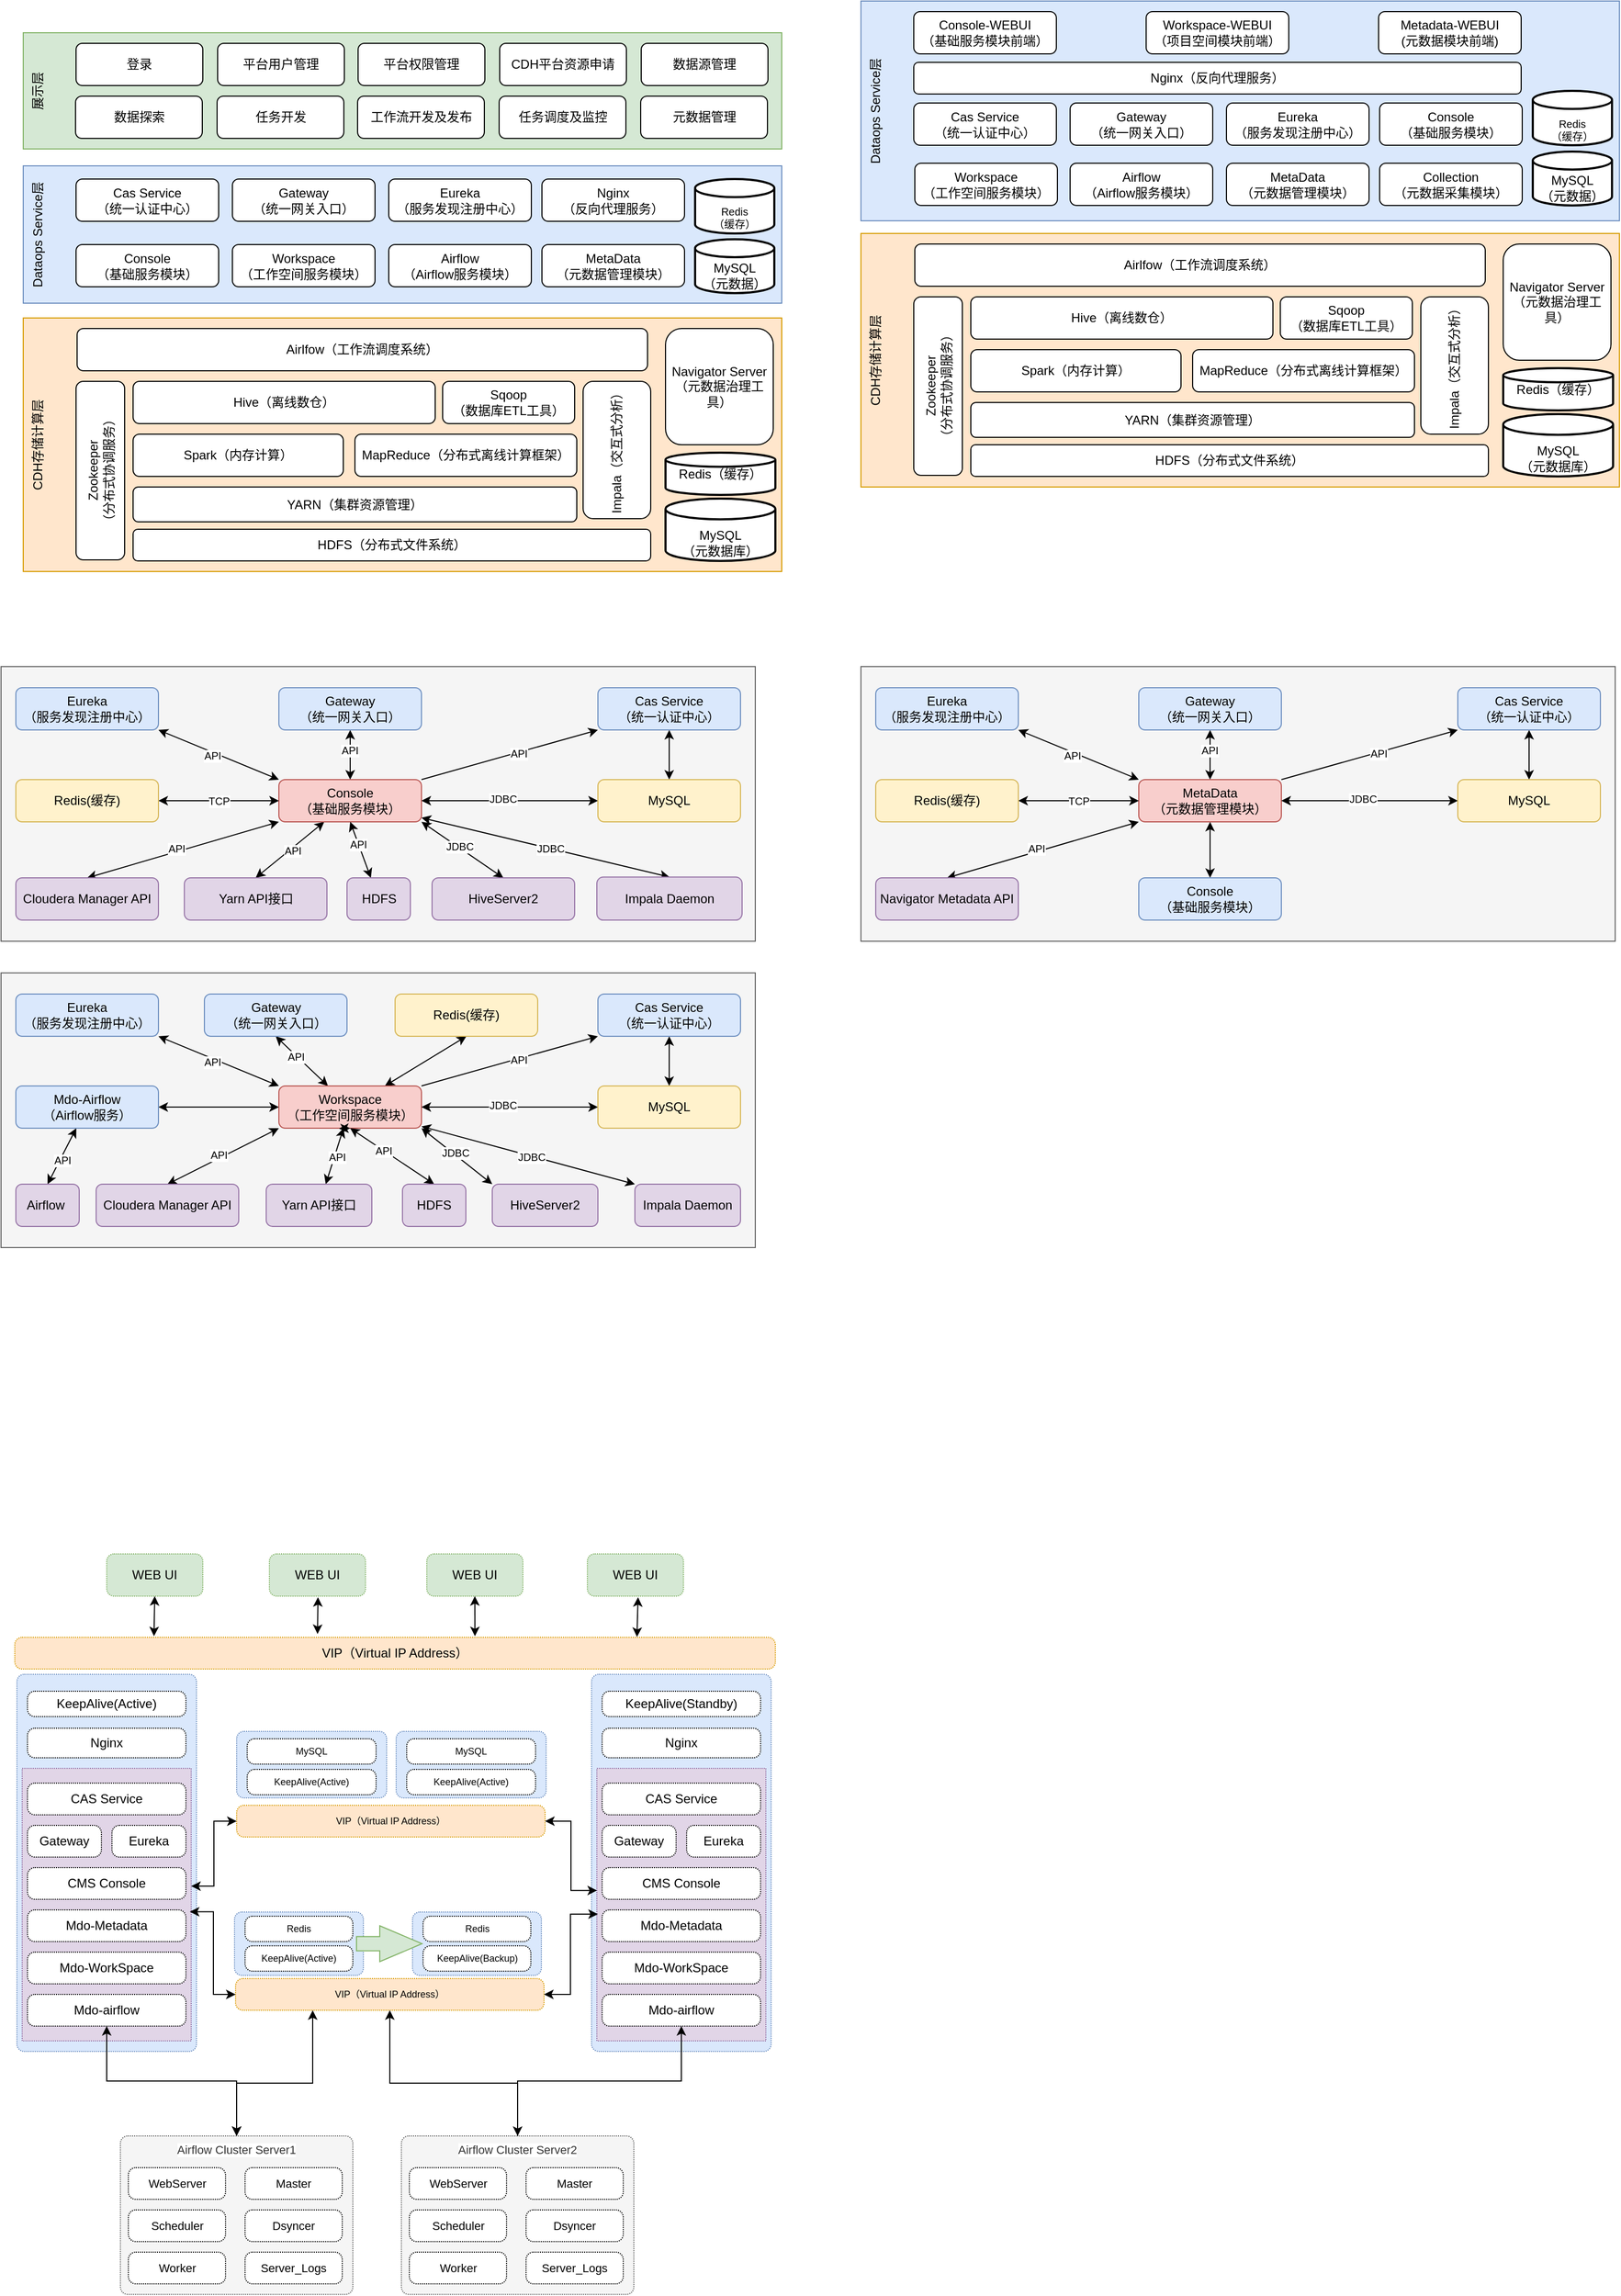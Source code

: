 <mxfile version="20.0.4" type="github">
  <diagram id="oWH_SK-iqgNCPnG6fPYH" name="Page-1">
    <mxGraphModel dx="1236" dy="1955" grid="1" gridSize="10" guides="1" tooltips="1" connect="1" arrows="1" fold="1" page="1" pageScale="1" pageWidth="827" pageHeight="1169" math="0" shadow="0">
      <root>
        <mxCell id="0" />
        <mxCell id="1" parent="0" />
        <mxCell id="x_IECBm6aQpzs8IEv9Kb-131" value="" style="rounded=0;whiteSpace=wrap;html=1;align=center;horizontal=0;verticalAlign=top;fillColor=#f5f5f5;strokeColor=#666666;fontColor=#333333;" vertex="1" parent="1">
          <mxGeometry x="66" y="-440" width="714" height="260" as="geometry" />
        </mxCell>
        <mxCell id="vZHb_LdkEPTU56aYvnZh-6" value="WEB UI" style="rounded=1;whiteSpace=wrap;html=1;absoluteArcSize=1;arcSize=14;strokeWidth=1;dashed=1;fillColor=#d5e8d4;dashPattern=1 1;strokeColor=#82b366;" parent="1" vertex="1">
          <mxGeometry x="166" y="400" width="91" height="40" as="geometry" />
        </mxCell>
        <mxCell id="vZHb_LdkEPTU56aYvnZh-9" value="VIP（Virtual IP Address）" style="rounded=1;whiteSpace=wrap;html=1;absoluteArcSize=1;arcSize=14;strokeWidth=1;dashed=1;dashPattern=1 1;fillColor=#ffe6cc;strokeColor=#d79b00;" parent="1" vertex="1">
          <mxGeometry x="79" y="479" width="720" height="30" as="geometry" />
        </mxCell>
        <mxCell id="vZHb_LdkEPTU56aYvnZh-14" value="WEB UI" style="rounded=1;whiteSpace=wrap;html=1;absoluteArcSize=1;arcSize=14;strokeWidth=1;dashed=1;fillColor=#d5e8d4;dashPattern=1 1;strokeColor=#82b366;" parent="1" vertex="1">
          <mxGeometry x="320" y="400" width="91" height="40" as="geometry" />
        </mxCell>
        <mxCell id="vZHb_LdkEPTU56aYvnZh-15" value="WEB UI" style="rounded=1;whiteSpace=wrap;html=1;absoluteArcSize=1;arcSize=14;strokeWidth=1;dashed=1;fillColor=#d5e8d4;dashPattern=1 1;strokeColor=#82b366;" parent="1" vertex="1">
          <mxGeometry x="621" y="400" width="91" height="40" as="geometry" />
        </mxCell>
        <mxCell id="vZHb_LdkEPTU56aYvnZh-17" value="" style="rounded=1;whiteSpace=wrap;html=1;absoluteArcSize=1;arcSize=14;strokeWidth=1;dashed=1;dashPattern=1 1;fillColor=#dae8fc;strokeColor=#6c8ebf;" parent="1" vertex="1">
          <mxGeometry x="81" y="514" width="170" height="357" as="geometry" />
        </mxCell>
        <mxCell id="vZHb_LdkEPTU56aYvnZh-19" value="KeepAlive(Active)" style="rounded=1;whiteSpace=wrap;html=1;absoluteArcSize=1;arcSize=14;strokeWidth=1;dashed=1;dashPattern=1 1;fillColor=default;gradientColor=none;" parent="1" vertex="1">
          <mxGeometry x="91" y="530" width="150" height="24" as="geometry" />
        </mxCell>
        <mxCell id="vZHb_LdkEPTU56aYvnZh-21" value="Nginx" style="rounded=1;whiteSpace=wrap;html=1;absoluteArcSize=1;arcSize=14;strokeWidth=1;dashed=1;dashPattern=1 1;fillColor=default;gradientColor=none;" parent="1" vertex="1">
          <mxGeometry x="91" y="565" width="150" height="28" as="geometry" />
        </mxCell>
        <mxCell id="vZHb_LdkEPTU56aYvnZh-37" value="WEB UI" style="rounded=1;whiteSpace=wrap;html=1;absoluteArcSize=1;arcSize=14;strokeWidth=1;dashed=1;fillColor=#d5e8d4;dashPattern=1 1;strokeColor=#82b366;" parent="1" vertex="1">
          <mxGeometry x="469" y="400" width="91" height="40" as="geometry" />
        </mxCell>
        <mxCell id="vZHb_LdkEPTU56aYvnZh-38" value="" style="rounded=1;whiteSpace=wrap;html=1;absoluteArcSize=1;arcSize=14;strokeWidth=1;dashed=1;dashPattern=1 1;fillColor=#dae8fc;strokeColor=#6c8ebf;" parent="1" vertex="1">
          <mxGeometry x="625" y="514" width="170" height="357" as="geometry" />
        </mxCell>
        <mxCell id="vZHb_LdkEPTU56aYvnZh-39" value="KeepAlive(Standby)" style="rounded=1;whiteSpace=wrap;html=1;absoluteArcSize=1;arcSize=14;strokeWidth=1;dashed=1;dashPattern=1 1;fillColor=default;gradientColor=none;" parent="1" vertex="1">
          <mxGeometry x="635" y="530" width="150" height="24" as="geometry" />
        </mxCell>
        <mxCell id="vZHb_LdkEPTU56aYvnZh-40" value="Nginx" style="rounded=1;whiteSpace=wrap;html=1;absoluteArcSize=1;arcSize=14;strokeWidth=1;dashed=1;dashPattern=1 1;fillColor=default;gradientColor=none;" parent="1" vertex="1">
          <mxGeometry x="635" y="565" width="150" height="28" as="geometry" />
        </mxCell>
        <mxCell id="vZHb_LdkEPTU56aYvnZh-51" value="" style="endArrow=classic;startArrow=classic;html=1;rounded=0;exitX=0.605;exitY=-0.037;exitDx=0;exitDy=0;exitPerimeter=0;entryX=0.5;entryY=1;entryDx=0;entryDy=0;" parent="1" source="vZHb_LdkEPTU56aYvnZh-9" target="vZHb_LdkEPTU56aYvnZh-37" edge="1">
          <mxGeometry width="50" height="50" relative="1" as="geometry">
            <mxPoint x="504.16" y="461" as="sourcePoint" />
            <mxPoint x="509" y="431" as="targetPoint" />
          </mxGeometry>
        </mxCell>
        <mxCell id="vZHb_LdkEPTU56aYvnZh-52" value="" style="endArrow=classic;startArrow=classic;html=1;rounded=0;exitX=0.183;exitY=-0.037;exitDx=0;exitDy=0;exitPerimeter=0;entryX=0.5;entryY=1;entryDx=0;entryDy=0;" parent="1" source="vZHb_LdkEPTU56aYvnZh-9" target="vZHb_LdkEPTU56aYvnZh-6" edge="1">
          <mxGeometry width="50" height="50" relative="1" as="geometry">
            <mxPoint x="243.66" y="452" as="sourcePoint" />
            <mxPoint x="243.66" y="412" as="targetPoint" />
          </mxGeometry>
        </mxCell>
        <mxCell id="vZHb_LdkEPTU56aYvnZh-53" value="" style="endArrow=classic;startArrow=classic;html=1;rounded=0;exitX=0.398;exitY=-0.106;exitDx=0;exitDy=0;exitPerimeter=0;" parent="1" source="vZHb_LdkEPTU56aYvnZh-9" edge="1">
          <mxGeometry width="50" height="50" relative="1" as="geometry">
            <mxPoint x="366" y="451" as="sourcePoint" />
            <mxPoint x="366" y="441" as="targetPoint" />
          </mxGeometry>
        </mxCell>
        <mxCell id="vZHb_LdkEPTU56aYvnZh-55" value="" style="endArrow=classic;startArrow=classic;html=1;rounded=0;exitX=0.818;exitY=-0.014;exitDx=0;exitDy=0;exitPerimeter=0;" parent="1" source="vZHb_LdkEPTU56aYvnZh-9" edge="1">
          <mxGeometry width="50" height="50" relative="1" as="geometry">
            <mxPoint x="633.66" y="477" as="sourcePoint" />
            <mxPoint x="669" y="441" as="targetPoint" />
          </mxGeometry>
        </mxCell>
        <mxCell id="vZHb_LdkEPTU56aYvnZh-56" value="" style="rounded=1;whiteSpace=wrap;html=1;absoluteArcSize=1;arcSize=14;strokeWidth=1;dashed=1;dashPattern=1 1;fillColor=#dae8fc;strokeColor=#6c8ebf;fontSize=9;" parent="1" vertex="1">
          <mxGeometry x="287" y="739" width="122" height="60" as="geometry" />
        </mxCell>
        <mxCell id="vZHb_LdkEPTU56aYvnZh-57" value="KeepAlive(Active)" style="rounded=1;whiteSpace=wrap;html=1;absoluteArcSize=1;arcSize=14;strokeWidth=1;dashed=1;dashPattern=1 1;fillColor=default;gradientColor=none;fontSize=9;" parent="1" vertex="1">
          <mxGeometry x="297" y="771" width="102" height="24" as="geometry" />
        </mxCell>
        <mxCell id="vZHb_LdkEPTU56aYvnZh-58" value="Redis" style="rounded=1;whiteSpace=wrap;html=1;absoluteArcSize=1;arcSize=14;strokeWidth=1;dashed=1;dashPattern=1 1;fillColor=default;gradientColor=none;fontSize=9;" parent="1" vertex="1">
          <mxGeometry x="297" y="743" width="102" height="24" as="geometry" />
        </mxCell>
        <mxCell id="vZHb_LdkEPTU56aYvnZh-64" value="VIP（Virtual IP Address）" style="rounded=1;whiteSpace=wrap;html=1;absoluteArcSize=1;arcSize=14;strokeWidth=1;dashed=1;dashPattern=1 1;fillColor=#ffe6cc;strokeColor=#d79b00;fontSize=9;" parent="1" vertex="1">
          <mxGeometry x="288" y="802" width="292" height="30" as="geometry" />
        </mxCell>
        <mxCell id="vZHb_LdkEPTU56aYvnZh-65" value="" style="rounded=1;whiteSpace=wrap;html=1;absoluteArcSize=1;arcSize=14;strokeWidth=1;dashed=1;dashPattern=1 1;fillColor=#dae8fc;strokeColor=#6c8ebf;fontSize=9;" parent="1" vertex="1">
          <mxGeometry x="289" y="568" width="142" height="63" as="geometry" />
        </mxCell>
        <mxCell id="vZHb_LdkEPTU56aYvnZh-66" value="KeepAlive(Active)" style="rounded=1;whiteSpace=wrap;html=1;absoluteArcSize=1;arcSize=14;strokeWidth=1;dashed=1;dashPattern=1 1;fillColor=default;gradientColor=none;fontSize=9;" parent="1" vertex="1">
          <mxGeometry x="299" y="604" width="122" height="24" as="geometry" />
        </mxCell>
        <mxCell id="vZHb_LdkEPTU56aYvnZh-67" value="MySQL" style="rounded=1;whiteSpace=wrap;html=1;absoluteArcSize=1;arcSize=14;strokeWidth=1;dashed=1;dashPattern=1 1;fillColor=default;gradientColor=none;fontSize=9;" parent="1" vertex="1">
          <mxGeometry x="299" y="575" width="122" height="24" as="geometry" />
        </mxCell>
        <mxCell id="vZHb_LdkEPTU56aYvnZh-71" value="VIP（Virtual IP Address）" style="rounded=1;whiteSpace=wrap;html=1;absoluteArcSize=1;arcSize=14;strokeWidth=1;dashed=1;dashPattern=1 1;fillColor=#ffe6cc;strokeColor=#d79b00;fontSize=9;" parent="1" vertex="1">
          <mxGeometry x="289" y="638" width="292" height="30" as="geometry" />
        </mxCell>
        <mxCell id="vZHb_LdkEPTU56aYvnZh-73" value="" style="verticalLabelPosition=bottom;verticalAlign=top;html=1;shape=mxgraph.basic.rect;fillColor2=none;strokeWidth=1;size=20;indent=5;dashed=1;dashPattern=1 1;labelBackgroundColor=#ffffff;fontSize=11;fillColor=#e1d5e7;shadow=0;strokeColor=#9673a6;" parent="1" vertex="1">
          <mxGeometry x="86" y="603" width="160" height="258" as="geometry" />
        </mxCell>
        <mxCell id="vZHb_LdkEPTU56aYvnZh-27" value="Gateway" style="rounded=1;whiteSpace=wrap;html=1;absoluteArcSize=1;arcSize=14;strokeWidth=1;dashed=1;dashPattern=1 1;fillColor=default;gradientColor=none;" parent="1" vertex="1">
          <mxGeometry x="91" y="657" width="70" height="30" as="geometry" />
        </mxCell>
        <mxCell id="vZHb_LdkEPTU56aYvnZh-28" value="Eureka" style="rounded=1;whiteSpace=wrap;html=1;absoluteArcSize=1;arcSize=14;strokeWidth=1;dashed=1;dashPattern=1 1;fillColor=default;gradientColor=none;" parent="1" vertex="1">
          <mxGeometry x="171" y="657" width="70" height="30" as="geometry" />
        </mxCell>
        <mxCell id="vZHb_LdkEPTU56aYvnZh-31" value="CAS Service" style="rounded=1;whiteSpace=wrap;html=1;absoluteArcSize=1;arcSize=14;strokeWidth=1;dashed=1;dashPattern=1 1;fillColor=default;gradientColor=none;" parent="1" vertex="1">
          <mxGeometry x="91" y="617" width="150" height="30" as="geometry" />
        </mxCell>
        <mxCell id="vZHb_LdkEPTU56aYvnZh-33" value="CMS Console" style="rounded=1;whiteSpace=wrap;html=1;absoluteArcSize=1;arcSize=14;strokeWidth=1;dashed=1;dashPattern=1 1;fillColor=default;gradientColor=none;" parent="1" vertex="1">
          <mxGeometry x="91" y="697" width="150" height="30" as="geometry" />
        </mxCell>
        <mxCell id="vZHb_LdkEPTU56aYvnZh-34" value="Mdo-airflow" style="rounded=1;whiteSpace=wrap;html=1;absoluteArcSize=1;arcSize=14;strokeWidth=1;dashed=1;dashPattern=1 1;fillColor=default;gradientColor=none;" parent="1" vertex="1">
          <mxGeometry x="91" y="817" width="150" height="30" as="geometry" />
        </mxCell>
        <mxCell id="vZHb_LdkEPTU56aYvnZh-35" value="Mdo-WorkSpace" style="rounded=1;whiteSpace=wrap;html=1;absoluteArcSize=1;arcSize=14;strokeWidth=1;dashed=1;dashPattern=1 1;fillColor=default;gradientColor=none;" parent="1" vertex="1">
          <mxGeometry x="91" y="777" width="150" height="30" as="geometry" />
        </mxCell>
        <mxCell id="vZHb_LdkEPTU56aYvnZh-36" value="Mdo-Metadata" style="rounded=1;whiteSpace=wrap;html=1;absoluteArcSize=1;arcSize=14;strokeWidth=1;dashed=1;dashPattern=1 1;fillColor=default;gradientColor=none;" parent="1" vertex="1">
          <mxGeometry x="91" y="737" width="150" height="30" as="geometry" />
        </mxCell>
        <mxCell id="vZHb_LdkEPTU56aYvnZh-74" value="" style="verticalLabelPosition=bottom;verticalAlign=top;html=1;shape=mxgraph.basic.rect;fillColor2=none;strokeWidth=1;size=20;indent=5;dashed=1;dashPattern=1 1;labelBackgroundColor=#ffffff;fontSize=11;fillColor=#e1d5e7;shadow=0;strokeColor=#9673a6;" parent="1" vertex="1">
          <mxGeometry x="630" y="603" width="160" height="258" as="geometry" />
        </mxCell>
        <mxCell id="vZHb_LdkEPTU56aYvnZh-75" value="Gateway" style="rounded=1;whiteSpace=wrap;html=1;absoluteArcSize=1;arcSize=14;strokeWidth=1;dashed=1;dashPattern=1 1;fillColor=default;gradientColor=none;" parent="1" vertex="1">
          <mxGeometry x="635" y="657" width="70" height="30" as="geometry" />
        </mxCell>
        <mxCell id="vZHb_LdkEPTU56aYvnZh-76" value="Eureka" style="rounded=1;whiteSpace=wrap;html=1;absoluteArcSize=1;arcSize=14;strokeWidth=1;dashed=1;dashPattern=1 1;fillColor=default;gradientColor=none;" parent="1" vertex="1">
          <mxGeometry x="715" y="657" width="70" height="30" as="geometry" />
        </mxCell>
        <mxCell id="vZHb_LdkEPTU56aYvnZh-77" value="CAS Service" style="rounded=1;whiteSpace=wrap;html=1;absoluteArcSize=1;arcSize=14;strokeWidth=1;dashed=1;dashPattern=1 1;fillColor=default;gradientColor=none;" parent="1" vertex="1">
          <mxGeometry x="635" y="617" width="150" height="30" as="geometry" />
        </mxCell>
        <mxCell id="vZHb_LdkEPTU56aYvnZh-78" value="CMS Console" style="rounded=1;whiteSpace=wrap;html=1;absoluteArcSize=1;arcSize=14;strokeWidth=1;dashed=1;dashPattern=1 1;fillColor=default;gradientColor=none;" parent="1" vertex="1">
          <mxGeometry x="635" y="697" width="150" height="30" as="geometry" />
        </mxCell>
        <mxCell id="vZHb_LdkEPTU56aYvnZh-79" value="Mdo-airflow" style="rounded=1;whiteSpace=wrap;html=1;absoluteArcSize=1;arcSize=14;strokeWidth=1;dashed=1;dashPattern=1 1;fillColor=default;gradientColor=none;" parent="1" vertex="1">
          <mxGeometry x="635" y="817" width="150" height="30" as="geometry" />
        </mxCell>
        <mxCell id="vZHb_LdkEPTU56aYvnZh-80" value="Mdo-WorkSpace" style="rounded=1;whiteSpace=wrap;html=1;absoluteArcSize=1;arcSize=14;strokeWidth=1;dashed=1;dashPattern=1 1;fillColor=default;gradientColor=none;" parent="1" vertex="1">
          <mxGeometry x="635" y="777" width="150" height="30" as="geometry" />
        </mxCell>
        <mxCell id="vZHb_LdkEPTU56aYvnZh-81" value="Mdo-Metadata" style="rounded=1;whiteSpace=wrap;html=1;absoluteArcSize=1;arcSize=14;strokeWidth=1;dashed=1;dashPattern=1 1;fillColor=default;gradientColor=none;" parent="1" vertex="1">
          <mxGeometry x="635" y="737" width="150" height="30" as="geometry" />
        </mxCell>
        <mxCell id="vZHb_LdkEPTU56aYvnZh-83" value="" style="endArrow=classic;startArrow=classic;html=1;rounded=0;fontSize=11;entryX=0;entryY=0.5;entryDx=0;entryDy=0;exitX=1;exitY=0.432;exitDx=0;exitDy=0;exitPerimeter=0;edgeStyle=orthogonalEdgeStyle;" parent="1" source="vZHb_LdkEPTU56aYvnZh-73" target="vZHb_LdkEPTU56aYvnZh-71" edge="1">
          <mxGeometry width="50" height="50" relative="1" as="geometry">
            <mxPoint x="369" y="801" as="sourcePoint" />
            <mxPoint x="419" y="751" as="targetPoint" />
          </mxGeometry>
        </mxCell>
        <mxCell id="vZHb_LdkEPTU56aYvnZh-84" value="" style="endArrow=classic;startArrow=classic;html=1;rounded=0;fontSize=11;entryX=1;entryY=0.5;entryDx=0;entryDy=0;exitX=0.001;exitY=0.448;exitDx=0;exitDy=0;exitPerimeter=0;edgeStyle=orthogonalEdgeStyle;" parent="1" source="vZHb_LdkEPTU56aYvnZh-74" target="vZHb_LdkEPTU56aYvnZh-71" edge="1">
          <mxGeometry width="50" height="50" relative="1" as="geometry">
            <mxPoint x="256" y="724.456" as="sourcePoint" />
            <mxPoint x="299" y="626" as="targetPoint" />
          </mxGeometry>
        </mxCell>
        <mxCell id="vZHb_LdkEPTU56aYvnZh-86" value="" style="rounded=1;whiteSpace=wrap;html=1;absoluteArcSize=1;arcSize=14;strokeWidth=1;dashed=1;dashPattern=1 1;fillColor=#dae8fc;strokeColor=#6c8ebf;fontSize=9;" parent="1" vertex="1">
          <mxGeometry x="440" y="568" width="142" height="63" as="geometry" />
        </mxCell>
        <mxCell id="vZHb_LdkEPTU56aYvnZh-87" value="KeepAlive(Active)" style="rounded=1;whiteSpace=wrap;html=1;absoluteArcSize=1;arcSize=14;strokeWidth=1;dashed=1;dashPattern=1 1;fillColor=default;gradientColor=none;fontSize=9;" parent="1" vertex="1">
          <mxGeometry x="450" y="604" width="122" height="24" as="geometry" />
        </mxCell>
        <mxCell id="vZHb_LdkEPTU56aYvnZh-88" value="MySQL" style="rounded=1;whiteSpace=wrap;html=1;absoluteArcSize=1;arcSize=14;strokeWidth=1;dashed=1;dashPattern=1 1;fillColor=default;gradientColor=none;fontSize=9;" parent="1" vertex="1">
          <mxGeometry x="450" y="575" width="122" height="24" as="geometry" />
        </mxCell>
        <mxCell id="vZHb_LdkEPTU56aYvnZh-89" value="" style="endArrow=classic;startArrow=classic;html=1;rounded=0;fontSize=11;exitX=0.992;exitY=0.526;exitDx=0;exitDy=0;exitPerimeter=0;entryX=0;entryY=0.5;entryDx=0;entryDy=0;edgeStyle=orthogonalEdgeStyle;" parent="1" source="vZHb_LdkEPTU56aYvnZh-73" target="vZHb_LdkEPTU56aYvnZh-64" edge="1">
          <mxGeometry width="50" height="50" relative="1" as="geometry">
            <mxPoint x="359" y="861" as="sourcePoint" />
            <mxPoint x="409" y="811" as="targetPoint" />
          </mxGeometry>
        </mxCell>
        <mxCell id="vZHb_LdkEPTU56aYvnZh-90" value="" style="endArrow=classic;startArrow=classic;html=1;rounded=0;fontSize=11;exitX=0.006;exitY=0.535;exitDx=0;exitDy=0;exitPerimeter=0;entryX=1;entryY=0.5;entryDx=0;entryDy=0;edgeStyle=orthogonalEdgeStyle;" parent="1" source="vZHb_LdkEPTU56aYvnZh-74" target="vZHb_LdkEPTU56aYvnZh-64" edge="1">
          <mxGeometry width="50" height="50" relative="1" as="geometry">
            <mxPoint x="409" y="736.998" as="sourcePoint" />
            <mxPoint x="525.78" y="889.29" as="targetPoint" />
          </mxGeometry>
        </mxCell>
        <mxCell id="vZHb_LdkEPTU56aYvnZh-99" value="Airflow Cluster Server1" style="rounded=1;whiteSpace=wrap;html=1;absoluteArcSize=1;arcSize=14;strokeWidth=1;shadow=0;dashed=1;dashPattern=1 1;labelBackgroundColor=#ffffff;fontSize=11;fillColor=#f5f5f5;verticalAlign=top;strokeColor=#666666;fontColor=#333333;" parent="1" vertex="1">
          <mxGeometry x="179" y="951" width="220" height="150" as="geometry" />
        </mxCell>
        <mxCell id="vZHb_LdkEPTU56aYvnZh-101" value="&lt;span style=&quot;font-size: 11px;&quot;&gt;WebServer&lt;/span&gt;" style="rounded=1;whiteSpace=wrap;html=1;absoluteArcSize=1;arcSize=14;strokeWidth=1;shadow=0;dashed=1;dashPattern=1 1;labelBackgroundColor=#ffffff;fontSize=11;fillColor=default;gradientColor=none;" parent="1" vertex="1">
          <mxGeometry x="186.5" y="981" width="92" height="30" as="geometry" />
        </mxCell>
        <mxCell id="vZHb_LdkEPTU56aYvnZh-102" value="&lt;span style=&quot;font-size: 11px;&quot;&gt;Master&lt;/span&gt;" style="rounded=1;whiteSpace=wrap;html=1;absoluteArcSize=1;arcSize=14;strokeWidth=1;shadow=0;dashed=1;dashPattern=1 1;labelBackgroundColor=#ffffff;fontSize=11;fillColor=default;gradientColor=none;" parent="1" vertex="1">
          <mxGeometry x="297" y="981" width="92" height="30" as="geometry" />
        </mxCell>
        <mxCell id="vZHb_LdkEPTU56aYvnZh-103" value="&lt;span style=&quot;font-size: 11px;&quot;&gt;Scheduler&lt;/span&gt;" style="rounded=1;whiteSpace=wrap;html=1;absoluteArcSize=1;arcSize=14;strokeWidth=1;shadow=0;dashed=1;dashPattern=1 1;labelBackgroundColor=#ffffff;fontSize=11;fillColor=default;gradientColor=none;" parent="1" vertex="1">
          <mxGeometry x="186.5" y="1021" width="92" height="30" as="geometry" />
        </mxCell>
        <mxCell id="vZHb_LdkEPTU56aYvnZh-104" value="Dsyncer" style="rounded=1;whiteSpace=wrap;html=1;absoluteArcSize=1;arcSize=14;strokeWidth=1;shadow=0;dashed=1;dashPattern=1 1;labelBackgroundColor=#ffffff;fontSize=11;fillColor=default;gradientColor=none;" parent="1" vertex="1">
          <mxGeometry x="297" y="1021" width="92" height="30" as="geometry" />
        </mxCell>
        <mxCell id="vZHb_LdkEPTU56aYvnZh-105" value="&lt;span style=&quot;font-size: 11px;&quot;&gt;Worker&lt;/span&gt;" style="rounded=1;whiteSpace=wrap;html=1;absoluteArcSize=1;arcSize=14;strokeWidth=1;shadow=0;dashed=1;dashPattern=1 1;labelBackgroundColor=#ffffff;fontSize=11;fillColor=default;gradientColor=none;" parent="1" vertex="1">
          <mxGeometry x="186.5" y="1061" width="92" height="30" as="geometry" />
        </mxCell>
        <mxCell id="vZHb_LdkEPTU56aYvnZh-106" value="&lt;span style=&quot;font-size: 11px;&quot;&gt;Server_Logs&lt;/span&gt;" style="rounded=1;whiteSpace=wrap;html=1;absoluteArcSize=1;arcSize=14;strokeWidth=1;shadow=0;dashed=1;dashPattern=1 1;labelBackgroundColor=#ffffff;fontSize=11;fillColor=default;gradientColor=none;" parent="1" vertex="1">
          <mxGeometry x="297" y="1061" width="92" height="30" as="geometry" />
        </mxCell>
        <mxCell id="vZHb_LdkEPTU56aYvnZh-118" value="" style="edgeStyle=orthogonalEdgeStyle;rounded=0;orthogonalLoop=1;jettySize=auto;html=1;fontSize=11;" parent="1" source="vZHb_LdkEPTU56aYvnZh-107" target="vZHb_LdkEPTU56aYvnZh-64" edge="1">
          <mxGeometry relative="1" as="geometry">
            <Array as="points">
              <mxPoint x="555" y="901" />
              <mxPoint x="434" y="901" />
            </Array>
          </mxGeometry>
        </mxCell>
        <mxCell id="vZHb_LdkEPTU56aYvnZh-107" value="Airflow Cluster Server2" style="rounded=1;whiteSpace=wrap;html=1;absoluteArcSize=1;arcSize=14;strokeWidth=1;shadow=0;dashed=1;dashPattern=1 1;labelBackgroundColor=#ffffff;fontSize=11;fillColor=#f5f5f5;verticalAlign=top;strokeColor=#666666;fontColor=#333333;" parent="1" vertex="1">
          <mxGeometry x="445" y="951" width="220" height="150" as="geometry" />
        </mxCell>
        <mxCell id="vZHb_LdkEPTU56aYvnZh-108" value="&lt;span style=&quot;font-size: 11px;&quot;&gt;WebServer&lt;/span&gt;" style="rounded=1;whiteSpace=wrap;html=1;absoluteArcSize=1;arcSize=14;strokeWidth=1;shadow=0;dashed=1;dashPattern=1 1;labelBackgroundColor=#ffffff;fontSize=11;fillColor=default;gradientColor=none;" parent="1" vertex="1">
          <mxGeometry x="452.5" y="981" width="92" height="30" as="geometry" />
        </mxCell>
        <mxCell id="vZHb_LdkEPTU56aYvnZh-109" value="&lt;span style=&quot;font-size: 11px;&quot;&gt;Master&lt;/span&gt;" style="rounded=1;whiteSpace=wrap;html=1;absoluteArcSize=1;arcSize=14;strokeWidth=1;shadow=0;dashed=1;dashPattern=1 1;labelBackgroundColor=#ffffff;fontSize=11;fillColor=default;gradientColor=none;" parent="1" vertex="1">
          <mxGeometry x="563" y="981" width="92" height="30" as="geometry" />
        </mxCell>
        <mxCell id="vZHb_LdkEPTU56aYvnZh-110" value="&lt;span style=&quot;font-size: 11px;&quot;&gt;Scheduler&lt;/span&gt;" style="rounded=1;whiteSpace=wrap;html=1;absoluteArcSize=1;arcSize=14;strokeWidth=1;shadow=0;dashed=1;dashPattern=1 1;labelBackgroundColor=#ffffff;fontSize=11;fillColor=default;gradientColor=none;" parent="1" vertex="1">
          <mxGeometry x="452.5" y="1021" width="92" height="30" as="geometry" />
        </mxCell>
        <mxCell id="vZHb_LdkEPTU56aYvnZh-111" value="Dsyncer" style="rounded=1;whiteSpace=wrap;html=1;absoluteArcSize=1;arcSize=14;strokeWidth=1;shadow=0;dashed=1;dashPattern=1 1;labelBackgroundColor=#ffffff;fontSize=11;fillColor=default;gradientColor=none;" parent="1" vertex="1">
          <mxGeometry x="563" y="1021" width="92" height="30" as="geometry" />
        </mxCell>
        <mxCell id="vZHb_LdkEPTU56aYvnZh-112" value="&lt;span style=&quot;font-size: 11px;&quot;&gt;Worker&lt;/span&gt;" style="rounded=1;whiteSpace=wrap;html=1;absoluteArcSize=1;arcSize=14;strokeWidth=1;shadow=0;dashed=1;dashPattern=1 1;labelBackgroundColor=#ffffff;fontSize=11;fillColor=default;gradientColor=none;" parent="1" vertex="1">
          <mxGeometry x="452.5" y="1061" width="92" height="30" as="geometry" />
        </mxCell>
        <mxCell id="vZHb_LdkEPTU56aYvnZh-113" value="&lt;span style=&quot;font-size: 11px;&quot;&gt;Server_Logs&lt;/span&gt;" style="rounded=1;whiteSpace=wrap;html=1;absoluteArcSize=1;arcSize=14;strokeWidth=1;shadow=0;dashed=1;dashPattern=1 1;labelBackgroundColor=#ffffff;fontSize=11;fillColor=default;gradientColor=none;" parent="1" vertex="1">
          <mxGeometry x="563" y="1061" width="92" height="30" as="geometry" />
        </mxCell>
        <mxCell id="vZHb_LdkEPTU56aYvnZh-114" value="" style="endArrow=classic;startArrow=classic;html=1;rounded=0;fontSize=11;entryX=0.5;entryY=1;entryDx=0;entryDy=0;exitX=0.5;exitY=0;exitDx=0;exitDy=0;edgeStyle=orthogonalEdgeStyle;" parent="1" source="vZHb_LdkEPTU56aYvnZh-99" target="vZHb_LdkEPTU56aYvnZh-34" edge="1">
          <mxGeometry width="50" height="50" relative="1" as="geometry">
            <mxPoint x="389" y="921" as="sourcePoint" />
            <mxPoint x="439" y="871" as="targetPoint" />
          </mxGeometry>
        </mxCell>
        <mxCell id="vZHb_LdkEPTU56aYvnZh-115" value="" style="endArrow=classic;startArrow=classic;html=1;rounded=0;fontSize=11;entryX=0.5;entryY=1;entryDx=0;entryDy=0;exitX=0.5;exitY=0;exitDx=0;exitDy=0;edgeStyle=orthogonalEdgeStyle;" parent="1" source="vZHb_LdkEPTU56aYvnZh-107" target="vZHb_LdkEPTU56aYvnZh-79" edge="1">
          <mxGeometry width="50" height="50" relative="1" as="geometry">
            <mxPoint x="731.5" y="975" as="sourcePoint" />
            <mxPoint x="608.5" y="871" as="targetPoint" />
          </mxGeometry>
        </mxCell>
        <mxCell id="vZHb_LdkEPTU56aYvnZh-116" value="" style="endArrow=classic;startArrow=classic;html=1;rounded=0;fontSize=11;entryX=0.25;entryY=1;entryDx=0;entryDy=0;exitX=0.5;exitY=0;exitDx=0;exitDy=0;edgeStyle=orthogonalEdgeStyle;" parent="1" source="vZHb_LdkEPTU56aYvnZh-99" target="vZHb_LdkEPTU56aYvnZh-64" edge="1">
          <mxGeometry width="50" height="50" relative="1" as="geometry">
            <mxPoint x="389" y="921" as="sourcePoint" />
            <mxPoint x="439" y="871" as="targetPoint" />
            <Array as="points">
              <mxPoint x="289" y="901" />
              <mxPoint x="361" y="901" />
            </Array>
          </mxGeometry>
        </mxCell>
        <mxCell id="x_IECBm6aQpzs8IEv9Kb-11" value="Dataops Service层" style="rounded=0;whiteSpace=wrap;html=1;align=center;horizontal=0;verticalAlign=top;fillColor=#dae8fc;strokeColor=#6c8ebf;" vertex="1" parent="1">
          <mxGeometry x="87" y="-914" width="718" height="130" as="geometry" />
        </mxCell>
        <mxCell id="x_IECBm6aQpzs8IEv9Kb-12" value="CDH存储计算层" style="rounded=0;whiteSpace=wrap;html=1;align=center;horizontal=0;verticalAlign=top;fillColor=#ffe6cc;strokeColor=#d79b00;" vertex="1" parent="1">
          <mxGeometry x="87" y="-770" width="718" height="240" as="geometry" />
        </mxCell>
        <mxCell id="x_IECBm6aQpzs8IEv9Kb-15" value="MySQL&lt;br&gt;（元数据库）" style="strokeWidth=2;html=1;shape=mxgraph.flowchart.database;whiteSpace=wrap;verticalAlign=bottom;" vertex="1" parent="1">
          <mxGeometry x="695" y="-599" width="104" height="59" as="geometry" />
        </mxCell>
        <mxCell id="x_IECBm6aQpzs8IEv9Kb-17" value="展示层" style="rounded=0;whiteSpace=wrap;html=1;align=center;horizontal=0;verticalAlign=top;fillColor=#d5e8d4;strokeColor=#82b366;" vertex="1" parent="1">
          <mxGeometry x="87" y="-1040" width="718" height="110" as="geometry" />
        </mxCell>
        <mxCell id="x_IECBm6aQpzs8IEv9Kb-18" value="MySQL&lt;br&gt;（元数据）" style="strokeWidth=2;html=1;shape=mxgraph.flowchart.database;whiteSpace=wrap;verticalAlign=bottom;" vertex="1" parent="1">
          <mxGeometry x="723" y="-844.5" width="75" height="51" as="geometry" />
        </mxCell>
        <mxCell id="x_IECBm6aQpzs8IEv9Kb-19" value="Redis（缓存）" style="strokeWidth=2;html=1;shape=mxgraph.flowchart.database;whiteSpace=wrap;verticalAlign=middle;" vertex="1" parent="1">
          <mxGeometry x="695" y="-642.5" width="104" height="40" as="geometry" />
        </mxCell>
        <mxCell id="x_IECBm6aQpzs8IEv9Kb-20" value="Gateway&lt;br&gt;（统一网关入口）" style="rounded=1;whiteSpace=wrap;html=1;" vertex="1" parent="1">
          <mxGeometry x="285" y="-901.5" width="135" height="40" as="geometry" />
        </mxCell>
        <mxCell id="x_IECBm6aQpzs8IEv9Kb-28" value="登录" style="rounded=1;whiteSpace=wrap;html=1;" vertex="1" parent="1">
          <mxGeometry x="137" y="-1030" width="120" height="40" as="geometry" />
        </mxCell>
        <mxCell id="x_IECBm6aQpzs8IEv9Kb-29" value="平台用户管理" style="rounded=1;whiteSpace=wrap;html=1;" vertex="1" parent="1">
          <mxGeometry x="271" y="-1030" width="120" height="40" as="geometry" />
        </mxCell>
        <mxCell id="x_IECBm6aQpzs8IEv9Kb-32" value="HDFS（分布式文件系统）" style="rounded=1;whiteSpace=wrap;html=1;" vertex="1" parent="1">
          <mxGeometry x="191" y="-570" width="490" height="30" as="geometry" />
        </mxCell>
        <mxCell id="x_IECBm6aQpzs8IEv9Kb-35" value="Airlfow（工作流调度系统）" style="rounded=1;whiteSpace=wrap;html=1;" vertex="1" parent="1">
          <mxGeometry x="138" y="-760" width="540" height="40" as="geometry" />
        </mxCell>
        <mxCell id="x_IECBm6aQpzs8IEv9Kb-37" value="YARN（集群资源管理）" style="rounded=1;whiteSpace=wrap;html=1;" vertex="1" parent="1">
          <mxGeometry x="191" y="-610" width="420" height="33" as="geometry" />
        </mxCell>
        <mxCell id="x_IECBm6aQpzs8IEv9Kb-38" value="MapReduce（分布式离线计算框架）" style="rounded=1;whiteSpace=wrap;html=1;" vertex="1" parent="1">
          <mxGeometry x="401" y="-660" width="210" height="40" as="geometry" />
        </mxCell>
        <mxCell id="x_IECBm6aQpzs8IEv9Kb-39" value="Hive（离线数仓）" style="rounded=1;whiteSpace=wrap;html=1;" vertex="1" parent="1">
          <mxGeometry x="191" y="-710" width="286" height="40" as="geometry" />
        </mxCell>
        <mxCell id="x_IECBm6aQpzs8IEv9Kb-40" value="Spark（内存计算）" style="rounded=1;whiteSpace=wrap;html=1;" vertex="1" parent="1">
          <mxGeometry x="191" y="-660" width="199" height="40" as="geometry" />
        </mxCell>
        <mxCell id="x_IECBm6aQpzs8IEv9Kb-41" value="Impala（交互式分析）" style="rounded=1;whiteSpace=wrap;html=1;horizontal=0;" vertex="1" parent="1">
          <mxGeometry x="617" y="-710" width="64" height="130" as="geometry" />
        </mxCell>
        <mxCell id="x_IECBm6aQpzs8IEv9Kb-42" value="Zookeeper&lt;br&gt;（分布式协调服务）" style="rounded=1;whiteSpace=wrap;html=1;horizontal=0;" vertex="1" parent="1">
          <mxGeometry x="137" y="-710" width="46" height="169" as="geometry" />
        </mxCell>
        <mxCell id="x_IECBm6aQpzs8IEv9Kb-43" value="Sqoop&lt;br&gt;（数据库ETL工具）" style="rounded=1;whiteSpace=wrap;html=1;" vertex="1" parent="1">
          <mxGeometry x="484" y="-710" width="125" height="40" as="geometry" />
        </mxCell>
        <mxCell id="x_IECBm6aQpzs8IEv9Kb-44" value="Navigator Server&lt;br&gt;（元数据治理工具）" style="rounded=1;whiteSpace=wrap;html=1;horizontal=1;" vertex="1" parent="1">
          <mxGeometry x="695" y="-760" width="102" height="110" as="geometry" />
        </mxCell>
        <mxCell id="x_IECBm6aQpzs8IEv9Kb-45" value="Redis&lt;br style=&quot;font-size: 10px;&quot;&gt;（缓存）" style="strokeWidth=2;html=1;shape=mxgraph.flowchart.database;whiteSpace=wrap;fontSize=10;horizontal=1;verticalAlign=bottom;" vertex="1" parent="1">
          <mxGeometry x="723" y="-901.5" width="75" height="51.5" as="geometry" />
        </mxCell>
        <mxCell id="x_IECBm6aQpzs8IEv9Kb-46" value="Eureka&lt;br&gt;（服务发现注册中心）" style="rounded=1;whiteSpace=wrap;html=1;" vertex="1" parent="1">
          <mxGeometry x="433" y="-901.5" width="135" height="40" as="geometry" />
        </mxCell>
        <mxCell id="x_IECBm6aQpzs8IEv9Kb-47" value="Cas Service&lt;br&gt;（统一认证中心）" style="rounded=1;whiteSpace=wrap;html=1;aspect=fixed;" vertex="1" parent="1">
          <mxGeometry x="137" y="-901.5" width="135" height="40" as="geometry" />
        </mxCell>
        <mxCell id="x_IECBm6aQpzs8IEv9Kb-48" value="Console&lt;br&gt;（基础服务模块）" style="rounded=1;whiteSpace=wrap;html=1;" vertex="1" parent="1">
          <mxGeometry x="137" y="-839.5" width="135" height="40" as="geometry" />
        </mxCell>
        <mxCell id="x_IECBm6aQpzs8IEv9Kb-49" value="Workspace&lt;br&gt;（工作空间服务模块）" style="rounded=1;whiteSpace=wrap;html=1;" vertex="1" parent="1">
          <mxGeometry x="285" y="-839.5" width="135" height="40" as="geometry" />
        </mxCell>
        <mxCell id="x_IECBm6aQpzs8IEv9Kb-50" value="Airflow&lt;br&gt;（Airflow服务模块）" style="rounded=1;whiteSpace=wrap;html=1;" vertex="1" parent="1">
          <mxGeometry x="433" y="-839.5" width="135" height="40" as="geometry" />
        </mxCell>
        <mxCell id="x_IECBm6aQpzs8IEv9Kb-53" value="Nginx&lt;br&gt;（反向代理服务）" style="rounded=1;whiteSpace=wrap;html=1;" vertex="1" parent="1">
          <mxGeometry x="578" y="-901.5" width="135" height="40" as="geometry" />
        </mxCell>
        <mxCell id="x_IECBm6aQpzs8IEv9Kb-54" value="MetaData&lt;br&gt;（元数据管理模块）" style="rounded=1;whiteSpace=wrap;html=1;" vertex="1" parent="1">
          <mxGeometry x="578" y="-839.5" width="135" height="40" as="geometry" />
        </mxCell>
        <mxCell id="x_IECBm6aQpzs8IEv9Kb-55" value="CDH平台资源申请" style="rounded=1;whiteSpace=wrap;html=1;" vertex="1" parent="1">
          <mxGeometry x="538" y="-1030" width="120" height="40" as="geometry" />
        </mxCell>
        <mxCell id="x_IECBm6aQpzs8IEv9Kb-56" value="平台权限管理" style="rounded=1;whiteSpace=wrap;html=1;" vertex="1" parent="1">
          <mxGeometry x="404" y="-1030" width="120" height="40" as="geometry" />
        </mxCell>
        <mxCell id="x_IECBm6aQpzs8IEv9Kb-57" value="数据源管理" style="rounded=1;whiteSpace=wrap;html=1;" vertex="1" parent="1">
          <mxGeometry x="672" y="-1030" width="120" height="40" as="geometry" />
        </mxCell>
        <mxCell id="x_IECBm6aQpzs8IEv9Kb-58" value="数据探索" style="rounded=1;whiteSpace=wrap;html=1;" vertex="1" parent="1">
          <mxGeometry x="136.5" y="-980" width="120" height="40" as="geometry" />
        </mxCell>
        <mxCell id="x_IECBm6aQpzs8IEv9Kb-59" value="任务开发" style="rounded=1;whiteSpace=wrap;html=1;" vertex="1" parent="1">
          <mxGeometry x="270.5" y="-980" width="120" height="40" as="geometry" />
        </mxCell>
        <mxCell id="x_IECBm6aQpzs8IEv9Kb-60" value="任务调度及监控" style="rounded=1;whiteSpace=wrap;html=1;" vertex="1" parent="1">
          <mxGeometry x="537.5" y="-980" width="120" height="40" as="geometry" />
        </mxCell>
        <mxCell id="x_IECBm6aQpzs8IEv9Kb-61" value="工作流开发及发布" style="rounded=1;whiteSpace=wrap;html=1;" vertex="1" parent="1">
          <mxGeometry x="403.5" y="-980" width="120" height="40" as="geometry" />
        </mxCell>
        <mxCell id="x_IECBm6aQpzs8IEv9Kb-62" value="元数据管理" style="rounded=1;whiteSpace=wrap;html=1;" vertex="1" parent="1">
          <mxGeometry x="671.5" y="-980" width="120" height="40" as="geometry" />
        </mxCell>
        <mxCell id="x_IECBm6aQpzs8IEv9Kb-87" value="Dataops Service层" style="rounded=0;whiteSpace=wrap;html=1;align=center;horizontal=0;verticalAlign=top;fillColor=#dae8fc;strokeColor=#6c8ebf;" vertex="1" parent="1">
          <mxGeometry x="880" y="-1070" width="718" height="208" as="geometry" />
        </mxCell>
        <mxCell id="x_IECBm6aQpzs8IEv9Kb-88" value="CDH存储计算层" style="rounded=0;whiteSpace=wrap;html=1;align=center;horizontal=0;verticalAlign=top;fillColor=#ffe6cc;strokeColor=#d79b00;" vertex="1" parent="1">
          <mxGeometry x="880" y="-850" width="718" height="240" as="geometry" />
        </mxCell>
        <mxCell id="x_IECBm6aQpzs8IEv9Kb-89" value="MySQL&lt;br&gt;（元数据库）" style="strokeWidth=2;html=1;shape=mxgraph.flowchart.database;whiteSpace=wrap;verticalAlign=bottom;" vertex="1" parent="1">
          <mxGeometry x="1488" y="-679" width="104" height="59" as="geometry" />
        </mxCell>
        <mxCell id="x_IECBm6aQpzs8IEv9Kb-90" value="MySQL&lt;br&gt;（元数据）" style="strokeWidth=2;html=1;shape=mxgraph.flowchart.database;whiteSpace=wrap;verticalAlign=bottom;" vertex="1" parent="1">
          <mxGeometry x="1516" y="-927.5" width="75" height="51" as="geometry" />
        </mxCell>
        <mxCell id="x_IECBm6aQpzs8IEv9Kb-91" value="Redis（缓存）" style="strokeWidth=2;html=1;shape=mxgraph.flowchart.database;whiteSpace=wrap;verticalAlign=middle;" vertex="1" parent="1">
          <mxGeometry x="1488" y="-722.5" width="104" height="40" as="geometry" />
        </mxCell>
        <mxCell id="x_IECBm6aQpzs8IEv9Kb-92" value="Gateway&lt;br&gt;（统一网关入口）" style="rounded=1;whiteSpace=wrap;html=1;" vertex="1" parent="1">
          <mxGeometry x="1078" y="-973.5" width="135" height="40" as="geometry" />
        </mxCell>
        <mxCell id="x_IECBm6aQpzs8IEv9Kb-93" value="HDFS（分布式文件系统）" style="rounded=1;whiteSpace=wrap;html=1;" vertex="1" parent="1">
          <mxGeometry x="984" y="-650" width="490" height="30" as="geometry" />
        </mxCell>
        <mxCell id="x_IECBm6aQpzs8IEv9Kb-94" value="Airlfow（工作流调度系统）" style="rounded=1;whiteSpace=wrap;html=1;" vertex="1" parent="1">
          <mxGeometry x="931" y="-840" width="540" height="40" as="geometry" />
        </mxCell>
        <mxCell id="x_IECBm6aQpzs8IEv9Kb-95" value="YARN（集群资源管理）" style="rounded=1;whiteSpace=wrap;html=1;" vertex="1" parent="1">
          <mxGeometry x="984" y="-690" width="420" height="33" as="geometry" />
        </mxCell>
        <mxCell id="x_IECBm6aQpzs8IEv9Kb-96" value="MapReduce（分布式离线计算框架）" style="rounded=1;whiteSpace=wrap;html=1;" vertex="1" parent="1">
          <mxGeometry x="1194" y="-740" width="210" height="40" as="geometry" />
        </mxCell>
        <mxCell id="x_IECBm6aQpzs8IEv9Kb-97" value="Hive（离线数仓）" style="rounded=1;whiteSpace=wrap;html=1;" vertex="1" parent="1">
          <mxGeometry x="984" y="-790" width="286" height="40" as="geometry" />
        </mxCell>
        <mxCell id="x_IECBm6aQpzs8IEv9Kb-98" value="Spark（内存计算）" style="rounded=1;whiteSpace=wrap;html=1;" vertex="1" parent="1">
          <mxGeometry x="984" y="-740" width="199" height="40" as="geometry" />
        </mxCell>
        <mxCell id="x_IECBm6aQpzs8IEv9Kb-99" value="Impala（交互式分析）" style="rounded=1;whiteSpace=wrap;html=1;horizontal=0;" vertex="1" parent="1">
          <mxGeometry x="1410" y="-790" width="64" height="130" as="geometry" />
        </mxCell>
        <mxCell id="x_IECBm6aQpzs8IEv9Kb-100" value="Zookeeper&lt;br&gt;（分布式协调服务）" style="rounded=1;whiteSpace=wrap;html=1;horizontal=0;" vertex="1" parent="1">
          <mxGeometry x="930" y="-790" width="46" height="169" as="geometry" />
        </mxCell>
        <mxCell id="x_IECBm6aQpzs8IEv9Kb-101" value="Sqoop&lt;br&gt;（数据库ETL工具）" style="rounded=1;whiteSpace=wrap;html=1;" vertex="1" parent="1">
          <mxGeometry x="1277" y="-790" width="125" height="40" as="geometry" />
        </mxCell>
        <mxCell id="x_IECBm6aQpzs8IEv9Kb-102" value="Navigator Server&lt;br&gt;（元数据治理工具）" style="rounded=1;whiteSpace=wrap;html=1;horizontal=1;" vertex="1" parent="1">
          <mxGeometry x="1488" y="-840" width="102" height="110" as="geometry" />
        </mxCell>
        <mxCell id="x_IECBm6aQpzs8IEv9Kb-103" value="Redis&lt;br style=&quot;font-size: 10px;&quot;&gt;（缓存）" style="strokeWidth=2;html=1;shape=mxgraph.flowchart.database;whiteSpace=wrap;fontSize=10;horizontal=1;verticalAlign=bottom;" vertex="1" parent="1">
          <mxGeometry x="1516" y="-985" width="75" height="51.5" as="geometry" />
        </mxCell>
        <mxCell id="x_IECBm6aQpzs8IEv9Kb-104" value="Eureka&lt;br&gt;（服务发现注册中心）" style="rounded=1;whiteSpace=wrap;html=1;" vertex="1" parent="1">
          <mxGeometry x="1226" y="-973.5" width="135" height="40" as="geometry" />
        </mxCell>
        <mxCell id="x_IECBm6aQpzs8IEv9Kb-105" value="Cas Service&lt;br&gt;（统一认证中心）" style="rounded=1;whiteSpace=wrap;html=1;aspect=fixed;" vertex="1" parent="1">
          <mxGeometry x="930" y="-973.5" width="135" height="40" as="geometry" />
        </mxCell>
        <mxCell id="x_IECBm6aQpzs8IEv9Kb-106" value="Console&lt;br&gt;（基础服务模块）" style="rounded=1;whiteSpace=wrap;html=1;" vertex="1" parent="1">
          <mxGeometry x="1371" y="-973.5" width="135" height="40" as="geometry" />
        </mxCell>
        <mxCell id="x_IECBm6aQpzs8IEv9Kb-107" value="Workspace&lt;br&gt;（工作空间服务模块）" style="rounded=1;whiteSpace=wrap;html=1;" vertex="1" parent="1">
          <mxGeometry x="931" y="-916.5" width="135" height="40" as="geometry" />
        </mxCell>
        <mxCell id="x_IECBm6aQpzs8IEv9Kb-108" value="Airflow&lt;br&gt;（Airflow服务模块）" style="rounded=1;whiteSpace=wrap;html=1;" vertex="1" parent="1">
          <mxGeometry x="1078" y="-916.5" width="135" height="40" as="geometry" />
        </mxCell>
        <mxCell id="x_IECBm6aQpzs8IEv9Kb-109" value="Nginx（反向代理服务）" style="rounded=1;whiteSpace=wrap;html=1;" vertex="1" parent="1">
          <mxGeometry x="930" y="-1012" width="575" height="30" as="geometry" />
        </mxCell>
        <mxCell id="x_IECBm6aQpzs8IEv9Kb-110" value="MetaData&lt;br&gt;（元数据管理模块）" style="rounded=1;whiteSpace=wrap;html=1;" vertex="1" parent="1">
          <mxGeometry x="1226" y="-916.5" width="135" height="40" as="geometry" />
        </mxCell>
        <mxCell id="x_IECBm6aQpzs8IEv9Kb-111" value="Collection&lt;br&gt;（元数据采集模块）" style="rounded=1;whiteSpace=wrap;html=1;" vertex="1" parent="1">
          <mxGeometry x="1371" y="-916.5" width="135" height="40" as="geometry" />
        </mxCell>
        <mxCell id="x_IECBm6aQpzs8IEv9Kb-112" value="Console-WEBUI&lt;br&gt;（基础服务模块前端）" style="rounded=1;whiteSpace=wrap;html=1;aspect=fixed;" vertex="1" parent="1">
          <mxGeometry x="930" y="-1060" width="135" height="40" as="geometry" />
        </mxCell>
        <mxCell id="x_IECBm6aQpzs8IEv9Kb-113" value="Workspace-WEBUI&lt;br&gt;（项目空间模块前端）" style="rounded=1;whiteSpace=wrap;html=1;aspect=fixed;" vertex="1" parent="1">
          <mxGeometry x="1150" y="-1060" width="135" height="40" as="geometry" />
        </mxCell>
        <mxCell id="x_IECBm6aQpzs8IEv9Kb-114" value="Metadata-WEBUI&lt;br&gt;(元数据模块前端)" style="rounded=1;whiteSpace=wrap;html=1;aspect=fixed;" vertex="1" parent="1">
          <mxGeometry x="1370" y="-1060" width="135" height="40" as="geometry" />
        </mxCell>
        <mxCell id="x_IECBm6aQpzs8IEv9Kb-115" value="" style="rounded=1;whiteSpace=wrap;html=1;absoluteArcSize=1;arcSize=14;strokeWidth=1;dashed=1;dashPattern=1 1;fillColor=#dae8fc;strokeColor=#6c8ebf;fontSize=9;" vertex="1" parent="1">
          <mxGeometry x="455.5" y="739" width="122" height="60" as="geometry" />
        </mxCell>
        <mxCell id="x_IECBm6aQpzs8IEv9Kb-116" value="KeepAlive(Backup)" style="rounded=1;whiteSpace=wrap;html=1;absoluteArcSize=1;arcSize=14;strokeWidth=1;dashed=1;dashPattern=1 1;fillColor=default;gradientColor=none;fontSize=9;" vertex="1" parent="1">
          <mxGeometry x="465.5" y="771" width="102" height="24" as="geometry" />
        </mxCell>
        <mxCell id="x_IECBm6aQpzs8IEv9Kb-117" value="Redis" style="rounded=1;whiteSpace=wrap;html=1;absoluteArcSize=1;arcSize=14;strokeWidth=1;dashed=1;dashPattern=1 1;fillColor=default;gradientColor=none;fontSize=9;" vertex="1" parent="1">
          <mxGeometry x="465.5" y="743" width="102" height="24" as="geometry" />
        </mxCell>
        <mxCell id="x_IECBm6aQpzs8IEv9Kb-118" value="" style="html=1;shadow=0;dashed=0;align=center;verticalAlign=middle;shape=mxgraph.arrows2.arrow;dy=0.6;dx=40;notch=0;fontSize=10;fillColor=#d5e8d4;strokeColor=#82b366;" vertex="1" parent="1">
          <mxGeometry x="402.5" y="752" width="62" height="34" as="geometry" />
        </mxCell>
        <mxCell id="x_IECBm6aQpzs8IEv9Kb-133" style="edgeStyle=none;rounded=0;orthogonalLoop=1;jettySize=auto;html=1;entryX=0.5;entryY=1;entryDx=0;entryDy=0;fontSize=10;startArrow=classic;startFill=1;" edge="1" parent="1" source="x_IECBm6aQpzs8IEv9Kb-119" target="x_IECBm6aQpzs8IEv9Kb-128">
          <mxGeometry relative="1" as="geometry" />
        </mxCell>
        <mxCell id="x_IECBm6aQpzs8IEv9Kb-147" value="API" style="edgeLabel;html=1;align=center;verticalAlign=middle;resizable=0;points=[];fontSize=10;" vertex="1" connectable="0" parent="x_IECBm6aQpzs8IEv9Kb-133">
          <mxGeometry x="0.22" y="1" relative="1" as="geometry">
            <mxPoint as="offset" />
          </mxGeometry>
        </mxCell>
        <mxCell id="x_IECBm6aQpzs8IEv9Kb-134" style="edgeStyle=none;rounded=0;orthogonalLoop=1;jettySize=auto;html=1;entryX=1;entryY=1;entryDx=0;entryDy=0;fontSize=10;exitX=0;exitY=0;exitDx=0;exitDy=0;startArrow=classic;startFill=1;" edge="1" parent="1" source="x_IECBm6aQpzs8IEv9Kb-119" target="x_IECBm6aQpzs8IEv9Kb-129">
          <mxGeometry relative="1" as="geometry" />
        </mxCell>
        <mxCell id="x_IECBm6aQpzs8IEv9Kb-146" value="API" style="edgeLabel;html=1;align=center;verticalAlign=middle;resizable=0;points=[];fontSize=10;" vertex="1" connectable="0" parent="x_IECBm6aQpzs8IEv9Kb-134">
          <mxGeometry x="0.098" y="3" relative="1" as="geometry">
            <mxPoint as="offset" />
          </mxGeometry>
        </mxCell>
        <mxCell id="x_IECBm6aQpzs8IEv9Kb-137" value="" style="edgeStyle=none;rounded=0;orthogonalLoop=1;jettySize=auto;html=1;fontSize=10;startArrow=classic;startFill=1;endArrow=classic;endFill=1;entryX=0.5;entryY=0;entryDx=0;entryDy=0;" edge="1" parent="1" source="x_IECBm6aQpzs8IEv9Kb-119" target="x_IECBm6aQpzs8IEv9Kb-136">
          <mxGeometry relative="1" as="geometry" />
        </mxCell>
        <mxCell id="x_IECBm6aQpzs8IEv9Kb-150" value="API" style="edgeLabel;html=1;align=center;verticalAlign=middle;resizable=0;points=[];fontSize=10;" vertex="1" connectable="0" parent="x_IECBm6aQpzs8IEv9Kb-137">
          <mxGeometry x="-0.033" y="2" relative="1" as="geometry">
            <mxPoint as="offset" />
          </mxGeometry>
        </mxCell>
        <mxCell id="x_IECBm6aQpzs8IEv9Kb-153" style="edgeStyle=none;rounded=0;orthogonalLoop=1;jettySize=auto;html=1;entryX=0.5;entryY=0;entryDx=0;entryDy=0;fontSize=10;startArrow=classic;startFill=1;endArrow=classic;endFill=1;" edge="1" parent="1" source="x_IECBm6aQpzs8IEv9Kb-119" target="x_IECBm6aQpzs8IEv9Kb-144">
          <mxGeometry relative="1" as="geometry" />
        </mxCell>
        <mxCell id="x_IECBm6aQpzs8IEv9Kb-154" value="JDBC" style="edgeLabel;html=1;align=center;verticalAlign=middle;resizable=0;points=[];fontSize=10;" vertex="1" connectable="0" parent="x_IECBm6aQpzs8IEv9Kb-153">
          <mxGeometry x="0.034" relative="1" as="geometry">
            <mxPoint as="offset" />
          </mxGeometry>
        </mxCell>
        <mxCell id="x_IECBm6aQpzs8IEv9Kb-119" value="Console&lt;br&gt;（基础服务模块）" style="rounded=1;whiteSpace=wrap;html=1;fillColor=#f8cecc;strokeColor=#b85450;" vertex="1" parent="1">
          <mxGeometry x="329" y="-333" width="135" height="40" as="geometry" />
        </mxCell>
        <mxCell id="x_IECBm6aQpzs8IEv9Kb-132" style="edgeStyle=none;rounded=0;orthogonalLoop=1;jettySize=auto;html=1;entryX=1;entryY=0;entryDx=0;entryDy=0;fontSize=10;startArrow=classic;startFill=1;endArrow=none;endFill=0;exitX=0;exitY=1;exitDx=0;exitDy=0;" edge="1" parent="1" source="x_IECBm6aQpzs8IEv9Kb-127" target="x_IECBm6aQpzs8IEv9Kb-119">
          <mxGeometry relative="1" as="geometry" />
        </mxCell>
        <mxCell id="x_IECBm6aQpzs8IEv9Kb-148" value="API" style="edgeLabel;html=1;align=center;verticalAlign=middle;resizable=0;points=[];fontSize=10;" vertex="1" connectable="0" parent="x_IECBm6aQpzs8IEv9Kb-132">
          <mxGeometry x="-0.098" y="1" relative="1" as="geometry">
            <mxPoint as="offset" />
          </mxGeometry>
        </mxCell>
        <mxCell id="x_IECBm6aQpzs8IEv9Kb-158" value="" style="edgeStyle=none;rounded=0;orthogonalLoop=1;jettySize=auto;html=1;fontSize=10;startArrow=classic;startFill=1;endArrow=classic;endFill=1;" edge="1" parent="1" source="x_IECBm6aQpzs8IEv9Kb-127" target="x_IECBm6aQpzs8IEv9Kb-140">
          <mxGeometry relative="1" as="geometry" />
        </mxCell>
        <mxCell id="x_IECBm6aQpzs8IEv9Kb-127" value="Cas Service&lt;br&gt;（统一认证中心）" style="rounded=1;whiteSpace=wrap;html=1;aspect=fixed;fillColor=#dae8fc;strokeColor=#6c8ebf;" vertex="1" parent="1">
          <mxGeometry x="631" y="-420" width="135" height="40" as="geometry" />
        </mxCell>
        <mxCell id="x_IECBm6aQpzs8IEv9Kb-128" value="Gateway&lt;br&gt;（统一网关入口）" style="rounded=1;whiteSpace=wrap;html=1;fillColor=#dae8fc;strokeColor=#6c8ebf;" vertex="1" parent="1">
          <mxGeometry x="329" y="-420" width="135" height="40" as="geometry" />
        </mxCell>
        <mxCell id="x_IECBm6aQpzs8IEv9Kb-129" value="Eureka&lt;br&gt;（服务发现注册中心）" style="rounded=1;whiteSpace=wrap;html=1;fillColor=#dae8fc;strokeColor=#6c8ebf;" vertex="1" parent="1">
          <mxGeometry x="80" y="-420" width="135" height="40" as="geometry" />
        </mxCell>
        <mxCell id="x_IECBm6aQpzs8IEv9Kb-139" value="TCP" style="edgeStyle=none;rounded=0;orthogonalLoop=1;jettySize=auto;html=1;fontSize=10;startArrow=classic;startFill=1;endArrow=classic;endFill=1;" edge="1" parent="1" source="x_IECBm6aQpzs8IEv9Kb-130" target="x_IECBm6aQpzs8IEv9Kb-119">
          <mxGeometry relative="1" as="geometry" />
        </mxCell>
        <mxCell id="x_IECBm6aQpzs8IEv9Kb-130" value="Redis(缓存)" style="rounded=1;whiteSpace=wrap;html=1;aspect=fixed;fillColor=#fff2cc;strokeColor=#d6b656;" vertex="1" parent="1">
          <mxGeometry x="80" y="-333" width="135" height="40" as="geometry" />
        </mxCell>
        <mxCell id="x_IECBm6aQpzs8IEv9Kb-136" value="Yarn API接口" style="rounded=1;whiteSpace=wrap;html=1;aspect=fixed;fillColor=#e1d5e7;strokeColor=#9673a6;" vertex="1" parent="1">
          <mxGeometry x="239.5" y="-240" width="135" height="40" as="geometry" />
        </mxCell>
        <mxCell id="x_IECBm6aQpzs8IEv9Kb-151" style="edgeStyle=none;rounded=0;orthogonalLoop=1;jettySize=auto;html=1;entryX=1;entryY=1;entryDx=0;entryDy=0;fontSize=10;startArrow=classic;startFill=1;endArrow=classic;endFill=1;exitX=0.5;exitY=0;exitDx=0;exitDy=0;" edge="1" parent="1" source="x_IECBm6aQpzs8IEv9Kb-138" target="x_IECBm6aQpzs8IEv9Kb-119">
          <mxGeometry relative="1" as="geometry" />
        </mxCell>
        <mxCell id="x_IECBm6aQpzs8IEv9Kb-152" value="JDBC" style="edgeLabel;html=1;align=center;verticalAlign=middle;resizable=0;points=[];fontSize=10;" vertex="1" connectable="0" parent="x_IECBm6aQpzs8IEv9Kb-151">
          <mxGeometry x="0.094" y="-2" relative="1" as="geometry">
            <mxPoint as="offset" />
          </mxGeometry>
        </mxCell>
        <mxCell id="x_IECBm6aQpzs8IEv9Kb-138" value="HiveServer2" style="rounded=1;whiteSpace=wrap;html=1;aspect=fixed;fillColor=#e1d5e7;strokeColor=#9673a6;" vertex="1" parent="1">
          <mxGeometry x="474" y="-240" width="135" height="40" as="geometry" />
        </mxCell>
        <mxCell id="x_IECBm6aQpzs8IEv9Kb-141" value="" style="edgeStyle=none;rounded=0;orthogonalLoop=1;jettySize=auto;html=1;fontSize=10;startArrow=classic;startFill=1;endArrow=classic;endFill=1;" edge="1" parent="1" source="x_IECBm6aQpzs8IEv9Kb-140" target="x_IECBm6aQpzs8IEv9Kb-119">
          <mxGeometry relative="1" as="geometry" />
        </mxCell>
        <mxCell id="x_IECBm6aQpzs8IEv9Kb-145" value="JDBC" style="edgeLabel;html=1;align=center;verticalAlign=middle;resizable=0;points=[];fontSize=10;" vertex="1" connectable="0" parent="x_IECBm6aQpzs8IEv9Kb-141">
          <mxGeometry x="0.086" y="-2" relative="1" as="geometry">
            <mxPoint as="offset" />
          </mxGeometry>
        </mxCell>
        <mxCell id="x_IECBm6aQpzs8IEv9Kb-140" value="MySQL" style="rounded=1;whiteSpace=wrap;html=1;aspect=fixed;fillColor=#fff2cc;strokeColor=#d6b656;" vertex="1" parent="1">
          <mxGeometry x="631" y="-333" width="135" height="40" as="geometry" />
        </mxCell>
        <mxCell id="x_IECBm6aQpzs8IEv9Kb-143" style="edgeStyle=none;rounded=0;orthogonalLoop=1;jettySize=auto;html=1;entryX=0;entryY=1;entryDx=0;entryDy=0;fontSize=10;startArrow=classic;startFill=1;endArrow=classic;endFill=1;exitX=0.5;exitY=0;exitDx=0;exitDy=0;" edge="1" parent="1" source="x_IECBm6aQpzs8IEv9Kb-142" target="x_IECBm6aQpzs8IEv9Kb-119">
          <mxGeometry relative="1" as="geometry" />
        </mxCell>
        <mxCell id="x_IECBm6aQpzs8IEv9Kb-149" value="API" style="edgeLabel;html=1;align=center;verticalAlign=middle;resizable=0;points=[];fontSize=10;" vertex="1" connectable="0" parent="x_IECBm6aQpzs8IEv9Kb-143">
          <mxGeometry x="-0.076" y="4" relative="1" as="geometry">
            <mxPoint x="1" as="offset" />
          </mxGeometry>
        </mxCell>
        <mxCell id="x_IECBm6aQpzs8IEv9Kb-142" value="Cloudera Manager API" style="rounded=1;whiteSpace=wrap;html=1;aspect=fixed;fillColor=#e1d5e7;strokeColor=#9673a6;" vertex="1" parent="1">
          <mxGeometry x="80" y="-240" width="135" height="40" as="geometry" />
        </mxCell>
        <mxCell id="x_IECBm6aQpzs8IEv9Kb-144" value="Impala Daemon" style="rounded=1;whiteSpace=wrap;html=1;aspect=fixed;fillColor=#e1d5e7;strokeColor=#9673a6;" vertex="1" parent="1">
          <mxGeometry x="630" y="-240.74" width="137.5" height="40.74" as="geometry" />
        </mxCell>
        <mxCell id="x_IECBm6aQpzs8IEv9Kb-156" style="edgeStyle=none;rounded=0;orthogonalLoop=1;jettySize=auto;html=1;entryX=0.5;entryY=1;entryDx=0;entryDy=0;fontSize=10;startArrow=classic;startFill=1;endArrow=classic;endFill=1;" edge="1" parent="1" source="x_IECBm6aQpzs8IEv9Kb-155" target="x_IECBm6aQpzs8IEv9Kb-119">
          <mxGeometry relative="1" as="geometry" />
        </mxCell>
        <mxCell id="x_IECBm6aQpzs8IEv9Kb-157" value="API" style="edgeLabel;html=1;align=center;verticalAlign=middle;resizable=0;points=[];fontSize=10;" vertex="1" connectable="0" parent="x_IECBm6aQpzs8IEv9Kb-156">
          <mxGeometry x="0.216" relative="1" as="geometry">
            <mxPoint as="offset" />
          </mxGeometry>
        </mxCell>
        <mxCell id="x_IECBm6aQpzs8IEv9Kb-155" value="HDFS" style="rounded=1;whiteSpace=wrap;html=1;fillColor=#e1d5e7;strokeColor=#9673a6;" vertex="1" parent="1">
          <mxGeometry x="393.5" y="-240" width="60" height="40" as="geometry" />
        </mxCell>
        <mxCell id="x_IECBm6aQpzs8IEv9Kb-160" value="" style="rounded=0;whiteSpace=wrap;html=1;align=center;horizontal=0;verticalAlign=top;fillColor=#f5f5f5;strokeColor=#666666;fontColor=#333333;" vertex="1" parent="1">
          <mxGeometry x="66" y="-150" width="714" height="260" as="geometry" />
        </mxCell>
        <mxCell id="x_IECBm6aQpzs8IEv9Kb-161" style="edgeStyle=none;rounded=0;orthogonalLoop=1;jettySize=auto;html=1;entryX=0.5;entryY=1;entryDx=0;entryDy=0;fontSize=10;startArrow=classic;startFill=1;" edge="1" parent="1" source="x_IECBm6aQpzs8IEv9Kb-169" target="x_IECBm6aQpzs8IEv9Kb-174">
          <mxGeometry relative="1" as="geometry" />
        </mxCell>
        <mxCell id="x_IECBm6aQpzs8IEv9Kb-162" value="API" style="edgeLabel;html=1;align=center;verticalAlign=middle;resizable=0;points=[];fontSize=10;" vertex="1" connectable="0" parent="x_IECBm6aQpzs8IEv9Kb-161">
          <mxGeometry x="0.22" y="1" relative="1" as="geometry">
            <mxPoint as="offset" />
          </mxGeometry>
        </mxCell>
        <mxCell id="x_IECBm6aQpzs8IEv9Kb-163" style="edgeStyle=none;rounded=0;orthogonalLoop=1;jettySize=auto;html=1;entryX=1;entryY=1;entryDx=0;entryDy=0;fontSize=10;exitX=0;exitY=0;exitDx=0;exitDy=0;startArrow=classic;startFill=1;" edge="1" parent="1" source="x_IECBm6aQpzs8IEv9Kb-169" target="x_IECBm6aQpzs8IEv9Kb-175">
          <mxGeometry relative="1" as="geometry" />
        </mxCell>
        <mxCell id="x_IECBm6aQpzs8IEv9Kb-164" value="API" style="edgeLabel;html=1;align=center;verticalAlign=middle;resizable=0;points=[];fontSize=10;" vertex="1" connectable="0" parent="x_IECBm6aQpzs8IEv9Kb-163">
          <mxGeometry x="0.098" y="3" relative="1" as="geometry">
            <mxPoint as="offset" />
          </mxGeometry>
        </mxCell>
        <mxCell id="x_IECBm6aQpzs8IEv9Kb-165" value="" style="edgeStyle=none;rounded=0;orthogonalLoop=1;jettySize=auto;html=1;fontSize=10;startArrow=classic;startFill=1;endArrow=classic;endFill=1;" edge="1" parent="1" source="x_IECBm6aQpzs8IEv9Kb-169" target="x_IECBm6aQpzs8IEv9Kb-178">
          <mxGeometry relative="1" as="geometry" />
        </mxCell>
        <mxCell id="x_IECBm6aQpzs8IEv9Kb-166" value="API" style="edgeLabel;html=1;align=center;verticalAlign=middle;resizable=0;points=[];fontSize=10;" vertex="1" connectable="0" parent="x_IECBm6aQpzs8IEv9Kb-165">
          <mxGeometry x="-0.033" y="2" relative="1" as="geometry">
            <mxPoint as="offset" />
          </mxGeometry>
        </mxCell>
        <mxCell id="x_IECBm6aQpzs8IEv9Kb-167" style="edgeStyle=none;rounded=0;orthogonalLoop=1;jettySize=auto;html=1;entryX=0;entryY=0;entryDx=0;entryDy=0;fontSize=10;startArrow=classic;startFill=1;endArrow=classic;endFill=1;" edge="1" parent="1" source="x_IECBm6aQpzs8IEv9Kb-169" target="x_IECBm6aQpzs8IEv9Kb-188">
          <mxGeometry relative="1" as="geometry" />
        </mxCell>
        <mxCell id="x_IECBm6aQpzs8IEv9Kb-168" value="JDBC" style="edgeLabel;html=1;align=center;verticalAlign=middle;resizable=0;points=[];fontSize=10;" vertex="1" connectable="0" parent="x_IECBm6aQpzs8IEv9Kb-167">
          <mxGeometry x="0.034" relative="1" as="geometry">
            <mxPoint as="offset" />
          </mxGeometry>
        </mxCell>
        <mxCell id="x_IECBm6aQpzs8IEv9Kb-195" style="edgeStyle=none;rounded=0;orthogonalLoop=1;jettySize=auto;html=1;entryX=0.5;entryY=1;entryDx=0;entryDy=0;fontSize=10;startArrow=classic;startFill=1;endArrow=classic;endFill=1;" edge="1" parent="1" source="x_IECBm6aQpzs8IEv9Kb-169" target="x_IECBm6aQpzs8IEv9Kb-177">
          <mxGeometry relative="1" as="geometry" />
        </mxCell>
        <mxCell id="x_IECBm6aQpzs8IEv9Kb-196" style="edgeStyle=none;rounded=0;orthogonalLoop=1;jettySize=auto;html=1;entryX=1;entryY=0.5;entryDx=0;entryDy=0;fontSize=10;startArrow=classic;startFill=1;endArrow=classic;endFill=1;" edge="1" parent="1" source="x_IECBm6aQpzs8IEv9Kb-169" target="x_IECBm6aQpzs8IEv9Kb-192">
          <mxGeometry relative="1" as="geometry" />
        </mxCell>
        <mxCell id="x_IECBm6aQpzs8IEv9Kb-169" value="Workspace&lt;br&gt;（工作空间服务模块）" style="rounded=1;whiteSpace=wrap;html=1;fillColor=#f8cecc;strokeColor=#b85450;" vertex="1" parent="1">
          <mxGeometry x="329" y="-43" width="135" height="40" as="geometry" />
        </mxCell>
        <mxCell id="x_IECBm6aQpzs8IEv9Kb-170" style="edgeStyle=none;rounded=0;orthogonalLoop=1;jettySize=auto;html=1;entryX=1;entryY=0;entryDx=0;entryDy=0;fontSize=10;startArrow=classic;startFill=1;endArrow=none;endFill=0;exitX=0;exitY=1;exitDx=0;exitDy=0;" edge="1" parent="1" source="x_IECBm6aQpzs8IEv9Kb-173" target="x_IECBm6aQpzs8IEv9Kb-169">
          <mxGeometry relative="1" as="geometry" />
        </mxCell>
        <mxCell id="x_IECBm6aQpzs8IEv9Kb-171" value="API" style="edgeLabel;html=1;align=center;verticalAlign=middle;resizable=0;points=[];fontSize=10;" vertex="1" connectable="0" parent="x_IECBm6aQpzs8IEv9Kb-170">
          <mxGeometry x="-0.098" y="1" relative="1" as="geometry">
            <mxPoint as="offset" />
          </mxGeometry>
        </mxCell>
        <mxCell id="x_IECBm6aQpzs8IEv9Kb-172" value="" style="edgeStyle=none;rounded=0;orthogonalLoop=1;jettySize=auto;html=1;fontSize=10;startArrow=classic;startFill=1;endArrow=classic;endFill=1;" edge="1" parent="1" source="x_IECBm6aQpzs8IEv9Kb-173" target="x_IECBm6aQpzs8IEv9Kb-184">
          <mxGeometry relative="1" as="geometry" />
        </mxCell>
        <mxCell id="x_IECBm6aQpzs8IEv9Kb-173" value="Cas Service&lt;br&gt;（统一认证中心）" style="rounded=1;whiteSpace=wrap;html=1;aspect=fixed;fillColor=#dae8fc;strokeColor=#6c8ebf;" vertex="1" parent="1">
          <mxGeometry x="631" y="-130" width="135" height="40" as="geometry" />
        </mxCell>
        <mxCell id="x_IECBm6aQpzs8IEv9Kb-174" value="Gateway&lt;br&gt;（统一网关入口）" style="rounded=1;whiteSpace=wrap;html=1;fillColor=#dae8fc;strokeColor=#6c8ebf;" vertex="1" parent="1">
          <mxGeometry x="258.5" y="-130" width="135" height="40" as="geometry" />
        </mxCell>
        <mxCell id="x_IECBm6aQpzs8IEv9Kb-175" value="Eureka&lt;br&gt;（服务发现注册中心）" style="rounded=1;whiteSpace=wrap;html=1;fillColor=#dae8fc;strokeColor=#6c8ebf;" vertex="1" parent="1">
          <mxGeometry x="80" y="-130" width="135" height="40" as="geometry" />
        </mxCell>
        <mxCell id="x_IECBm6aQpzs8IEv9Kb-177" value="Redis(缓存)" style="rounded=1;whiteSpace=wrap;html=1;aspect=fixed;fillColor=#fff2cc;strokeColor=#d6b656;" vertex="1" parent="1">
          <mxGeometry x="439" y="-130" width="135" height="40" as="geometry" />
        </mxCell>
        <mxCell id="x_IECBm6aQpzs8IEv9Kb-178" value="Yarn API接口" style="rounded=1;whiteSpace=wrap;html=1;fillColor=#e1d5e7;strokeColor=#9673a6;" vertex="1" parent="1">
          <mxGeometry x="317" y="50" width="100" height="40" as="geometry" />
        </mxCell>
        <mxCell id="x_IECBm6aQpzs8IEv9Kb-179" style="edgeStyle=none;rounded=0;orthogonalLoop=1;jettySize=auto;html=1;entryX=1;entryY=1;entryDx=0;entryDy=0;fontSize=10;startArrow=classic;startFill=1;endArrow=classic;endFill=1;exitX=0;exitY=0;exitDx=0;exitDy=0;" edge="1" parent="1" source="x_IECBm6aQpzs8IEv9Kb-181" target="x_IECBm6aQpzs8IEv9Kb-169">
          <mxGeometry relative="1" as="geometry" />
        </mxCell>
        <mxCell id="x_IECBm6aQpzs8IEv9Kb-180" value="JDBC" style="edgeLabel;html=1;align=center;verticalAlign=middle;resizable=0;points=[];fontSize=10;" vertex="1" connectable="0" parent="x_IECBm6aQpzs8IEv9Kb-179">
          <mxGeometry x="0.094" y="-2" relative="1" as="geometry">
            <mxPoint as="offset" />
          </mxGeometry>
        </mxCell>
        <mxCell id="x_IECBm6aQpzs8IEv9Kb-181" value="HiveServer2" style="rounded=1;whiteSpace=wrap;html=1;fillColor=#e1d5e7;strokeColor=#9673a6;" vertex="1" parent="1">
          <mxGeometry x="531" y="50" width="100" height="40" as="geometry" />
        </mxCell>
        <mxCell id="x_IECBm6aQpzs8IEv9Kb-182" value="" style="edgeStyle=none;rounded=0;orthogonalLoop=1;jettySize=auto;html=1;fontSize=10;startArrow=classic;startFill=1;endArrow=classic;endFill=1;" edge="1" parent="1" source="x_IECBm6aQpzs8IEv9Kb-184" target="x_IECBm6aQpzs8IEv9Kb-169">
          <mxGeometry relative="1" as="geometry" />
        </mxCell>
        <mxCell id="x_IECBm6aQpzs8IEv9Kb-183" value="JDBC" style="edgeLabel;html=1;align=center;verticalAlign=middle;resizable=0;points=[];fontSize=10;" vertex="1" connectable="0" parent="x_IECBm6aQpzs8IEv9Kb-182">
          <mxGeometry x="0.086" y="-2" relative="1" as="geometry">
            <mxPoint as="offset" />
          </mxGeometry>
        </mxCell>
        <mxCell id="x_IECBm6aQpzs8IEv9Kb-184" value="MySQL" style="rounded=1;whiteSpace=wrap;html=1;aspect=fixed;fillColor=#fff2cc;strokeColor=#d6b656;" vertex="1" parent="1">
          <mxGeometry x="631" y="-43" width="135" height="40" as="geometry" />
        </mxCell>
        <mxCell id="x_IECBm6aQpzs8IEv9Kb-185" style="edgeStyle=none;rounded=0;orthogonalLoop=1;jettySize=auto;html=1;entryX=0;entryY=1;entryDx=0;entryDy=0;fontSize=10;startArrow=classic;startFill=1;endArrow=classic;endFill=1;exitX=0.5;exitY=0;exitDx=0;exitDy=0;" edge="1" parent="1" source="x_IECBm6aQpzs8IEv9Kb-187" target="x_IECBm6aQpzs8IEv9Kb-169">
          <mxGeometry relative="1" as="geometry" />
        </mxCell>
        <mxCell id="x_IECBm6aQpzs8IEv9Kb-186" value="API" style="edgeLabel;html=1;align=center;verticalAlign=middle;resizable=0;points=[];fontSize=10;" vertex="1" connectable="0" parent="x_IECBm6aQpzs8IEv9Kb-185">
          <mxGeometry x="-0.076" y="4" relative="1" as="geometry">
            <mxPoint x="1" as="offset" />
          </mxGeometry>
        </mxCell>
        <mxCell id="x_IECBm6aQpzs8IEv9Kb-187" value="Cloudera Manager API" style="rounded=1;whiteSpace=wrap;html=1;aspect=fixed;fillColor=#e1d5e7;strokeColor=#9673a6;" vertex="1" parent="1">
          <mxGeometry x="156" y="50" width="135" height="40" as="geometry" />
        </mxCell>
        <mxCell id="x_IECBm6aQpzs8IEv9Kb-188" value="Impala Daemon" style="rounded=1;whiteSpace=wrap;html=1;fillColor=#e1d5e7;strokeColor=#9673a6;" vertex="1" parent="1">
          <mxGeometry x="666" y="50" width="100" height="40" as="geometry" />
        </mxCell>
        <mxCell id="x_IECBm6aQpzs8IEv9Kb-189" style="edgeStyle=none;rounded=0;orthogonalLoop=1;jettySize=auto;html=1;entryX=0.5;entryY=1;entryDx=0;entryDy=0;fontSize=10;startArrow=classic;startFill=1;endArrow=classic;endFill=1;exitX=0.5;exitY=0;exitDx=0;exitDy=0;" edge="1" parent="1" source="x_IECBm6aQpzs8IEv9Kb-191" target="x_IECBm6aQpzs8IEv9Kb-169">
          <mxGeometry relative="1" as="geometry" />
        </mxCell>
        <mxCell id="x_IECBm6aQpzs8IEv9Kb-190" value="API" style="edgeLabel;html=1;align=center;verticalAlign=middle;resizable=0;points=[];fontSize=10;" vertex="1" connectable="0" parent="x_IECBm6aQpzs8IEv9Kb-189">
          <mxGeometry x="0.216" relative="1" as="geometry">
            <mxPoint as="offset" />
          </mxGeometry>
        </mxCell>
        <mxCell id="x_IECBm6aQpzs8IEv9Kb-191" value="HDFS" style="rounded=1;whiteSpace=wrap;html=1;fillColor=#e1d5e7;strokeColor=#9673a6;" vertex="1" parent="1">
          <mxGeometry x="446" y="50" width="60" height="40" as="geometry" />
        </mxCell>
        <mxCell id="x_IECBm6aQpzs8IEv9Kb-198" style="edgeStyle=none;rounded=0;orthogonalLoop=1;jettySize=auto;html=1;entryX=0.5;entryY=0;entryDx=0;entryDy=0;fontSize=10;startArrow=classic;startFill=1;endArrow=classic;endFill=1;" edge="1" parent="1" source="x_IECBm6aQpzs8IEv9Kb-192" target="x_IECBm6aQpzs8IEv9Kb-197">
          <mxGeometry relative="1" as="geometry" />
        </mxCell>
        <mxCell id="x_IECBm6aQpzs8IEv9Kb-201" value="API" style="edgeLabel;html=1;align=center;verticalAlign=middle;resizable=0;points=[];fontSize=10;" vertex="1" connectable="0" parent="x_IECBm6aQpzs8IEv9Kb-198">
          <mxGeometry x="0.084" y="2" relative="1" as="geometry">
            <mxPoint as="offset" />
          </mxGeometry>
        </mxCell>
        <mxCell id="x_IECBm6aQpzs8IEv9Kb-192" value="Mdo-Airflow&lt;br&gt;（Airflow服务）" style="rounded=1;whiteSpace=wrap;html=1;fillColor=#dae8fc;strokeColor=#6c8ebf;" vertex="1" parent="1">
          <mxGeometry x="80" y="-43" width="135" height="40" as="geometry" />
        </mxCell>
        <mxCell id="x_IECBm6aQpzs8IEv9Kb-197" value="Airflow&amp;nbsp;" style="rounded=1;whiteSpace=wrap;html=1;fillColor=#e1d5e7;strokeColor=#9673a6;" vertex="1" parent="1">
          <mxGeometry x="80" y="50" width="60" height="40" as="geometry" />
        </mxCell>
        <mxCell id="x_IECBm6aQpzs8IEv9Kb-199" style="edgeStyle=none;rounded=0;orthogonalLoop=1;jettySize=auto;html=1;exitX=0.5;exitY=1;exitDx=0;exitDy=0;entryX=0.422;entryY=1.01;entryDx=0;entryDy=0;entryPerimeter=0;fontSize=10;startArrow=classic;startFill=1;endArrow=classic;endFill=1;" edge="1" parent="1" source="x_IECBm6aQpzs8IEv9Kb-169" target="x_IECBm6aQpzs8IEv9Kb-169">
          <mxGeometry relative="1" as="geometry" />
        </mxCell>
        <mxCell id="x_IECBm6aQpzs8IEv9Kb-202" value="" style="rounded=0;whiteSpace=wrap;html=1;align=center;horizontal=0;verticalAlign=top;fillColor=#f5f5f5;strokeColor=#666666;fontColor=#333333;" vertex="1" parent="1">
          <mxGeometry x="880" y="-440" width="714" height="260" as="geometry" />
        </mxCell>
        <mxCell id="x_IECBm6aQpzs8IEv9Kb-203" style="edgeStyle=none;rounded=0;orthogonalLoop=1;jettySize=auto;html=1;entryX=0.5;entryY=1;entryDx=0;entryDy=0;fontSize=10;startArrow=classic;startFill=1;" edge="1" parent="1" source="x_IECBm6aQpzs8IEv9Kb-211" target="x_IECBm6aQpzs8IEv9Kb-216">
          <mxGeometry relative="1" as="geometry" />
        </mxCell>
        <mxCell id="x_IECBm6aQpzs8IEv9Kb-204" value="API" style="edgeLabel;html=1;align=center;verticalAlign=middle;resizable=0;points=[];fontSize=10;" vertex="1" connectable="0" parent="x_IECBm6aQpzs8IEv9Kb-203">
          <mxGeometry x="0.22" y="1" relative="1" as="geometry">
            <mxPoint as="offset" />
          </mxGeometry>
        </mxCell>
        <mxCell id="x_IECBm6aQpzs8IEv9Kb-205" style="edgeStyle=none;rounded=0;orthogonalLoop=1;jettySize=auto;html=1;entryX=1;entryY=1;entryDx=0;entryDy=0;fontSize=10;exitX=0;exitY=0;exitDx=0;exitDy=0;startArrow=classic;startFill=1;" edge="1" parent="1" source="x_IECBm6aQpzs8IEv9Kb-211" target="x_IECBm6aQpzs8IEv9Kb-217">
          <mxGeometry relative="1" as="geometry" />
        </mxCell>
        <mxCell id="x_IECBm6aQpzs8IEv9Kb-206" value="API" style="edgeLabel;html=1;align=center;verticalAlign=middle;resizable=0;points=[];fontSize=10;" vertex="1" connectable="0" parent="x_IECBm6aQpzs8IEv9Kb-205">
          <mxGeometry x="0.098" y="3" relative="1" as="geometry">
            <mxPoint as="offset" />
          </mxGeometry>
        </mxCell>
        <mxCell id="x_IECBm6aQpzs8IEv9Kb-235" style="edgeStyle=none;rounded=0;orthogonalLoop=1;jettySize=auto;html=1;entryX=0.5;entryY=0;entryDx=0;entryDy=0;fontSize=10;startArrow=classic;startFill=1;endArrow=classic;endFill=1;" edge="1" parent="1" source="x_IECBm6aQpzs8IEv9Kb-211" target="x_IECBm6aQpzs8IEv9Kb-234">
          <mxGeometry relative="1" as="geometry" />
        </mxCell>
        <mxCell id="x_IECBm6aQpzs8IEv9Kb-211" value="MetaData&lt;br&gt;（元数据管理模块）" style="rounded=1;whiteSpace=wrap;html=1;fillColor=#f8cecc;strokeColor=#b85450;" vertex="1" parent="1">
          <mxGeometry x="1143" y="-333" width="135" height="40" as="geometry" />
        </mxCell>
        <mxCell id="x_IECBm6aQpzs8IEv9Kb-212" style="edgeStyle=none;rounded=0;orthogonalLoop=1;jettySize=auto;html=1;entryX=1;entryY=0;entryDx=0;entryDy=0;fontSize=10;startArrow=classic;startFill=1;endArrow=none;endFill=0;exitX=0;exitY=1;exitDx=0;exitDy=0;" edge="1" parent="1" source="x_IECBm6aQpzs8IEv9Kb-215" target="x_IECBm6aQpzs8IEv9Kb-211">
          <mxGeometry relative="1" as="geometry" />
        </mxCell>
        <mxCell id="x_IECBm6aQpzs8IEv9Kb-213" value="API" style="edgeLabel;html=1;align=center;verticalAlign=middle;resizable=0;points=[];fontSize=10;" vertex="1" connectable="0" parent="x_IECBm6aQpzs8IEv9Kb-212">
          <mxGeometry x="-0.098" y="1" relative="1" as="geometry">
            <mxPoint as="offset" />
          </mxGeometry>
        </mxCell>
        <mxCell id="x_IECBm6aQpzs8IEv9Kb-214" value="" style="edgeStyle=none;rounded=0;orthogonalLoop=1;jettySize=auto;html=1;fontSize=10;startArrow=classic;startFill=1;endArrow=classic;endFill=1;" edge="1" parent="1" source="x_IECBm6aQpzs8IEv9Kb-215" target="x_IECBm6aQpzs8IEv9Kb-226">
          <mxGeometry relative="1" as="geometry" />
        </mxCell>
        <mxCell id="x_IECBm6aQpzs8IEv9Kb-215" value="Cas Service&lt;br&gt;（统一认证中心）" style="rounded=1;whiteSpace=wrap;html=1;aspect=fixed;fillColor=#dae8fc;strokeColor=#6c8ebf;" vertex="1" parent="1">
          <mxGeometry x="1445" y="-420" width="135" height="40" as="geometry" />
        </mxCell>
        <mxCell id="x_IECBm6aQpzs8IEv9Kb-216" value="Gateway&lt;br&gt;（统一网关入口）" style="rounded=1;whiteSpace=wrap;html=1;fillColor=#dae8fc;strokeColor=#6c8ebf;" vertex="1" parent="1">
          <mxGeometry x="1143" y="-420" width="135" height="40" as="geometry" />
        </mxCell>
        <mxCell id="x_IECBm6aQpzs8IEv9Kb-217" value="Eureka&lt;br&gt;（服务发现注册中心）" style="rounded=1;whiteSpace=wrap;html=1;fillColor=#dae8fc;strokeColor=#6c8ebf;" vertex="1" parent="1">
          <mxGeometry x="894" y="-420" width="135" height="40" as="geometry" />
        </mxCell>
        <mxCell id="x_IECBm6aQpzs8IEv9Kb-218" value="TCP" style="edgeStyle=none;rounded=0;orthogonalLoop=1;jettySize=auto;html=1;fontSize=10;startArrow=classic;startFill=1;endArrow=classic;endFill=1;" edge="1" parent="1" source="x_IECBm6aQpzs8IEv9Kb-219" target="x_IECBm6aQpzs8IEv9Kb-211">
          <mxGeometry relative="1" as="geometry" />
        </mxCell>
        <mxCell id="x_IECBm6aQpzs8IEv9Kb-219" value="Redis(缓存)" style="rounded=1;whiteSpace=wrap;html=1;aspect=fixed;fillColor=#fff2cc;strokeColor=#d6b656;" vertex="1" parent="1">
          <mxGeometry x="894" y="-333" width="135" height="40" as="geometry" />
        </mxCell>
        <mxCell id="x_IECBm6aQpzs8IEv9Kb-224" value="" style="edgeStyle=none;rounded=0;orthogonalLoop=1;jettySize=auto;html=1;fontSize=10;startArrow=classic;startFill=1;endArrow=classic;endFill=1;" edge="1" parent="1" source="x_IECBm6aQpzs8IEv9Kb-226" target="x_IECBm6aQpzs8IEv9Kb-211">
          <mxGeometry relative="1" as="geometry" />
        </mxCell>
        <mxCell id="x_IECBm6aQpzs8IEv9Kb-225" value="JDBC" style="edgeLabel;html=1;align=center;verticalAlign=middle;resizable=0;points=[];fontSize=10;" vertex="1" connectable="0" parent="x_IECBm6aQpzs8IEv9Kb-224">
          <mxGeometry x="0.086" y="-2" relative="1" as="geometry">
            <mxPoint as="offset" />
          </mxGeometry>
        </mxCell>
        <mxCell id="x_IECBm6aQpzs8IEv9Kb-226" value="MySQL" style="rounded=1;whiteSpace=wrap;html=1;aspect=fixed;fillColor=#fff2cc;strokeColor=#d6b656;" vertex="1" parent="1">
          <mxGeometry x="1445" y="-333" width="135" height="40" as="geometry" />
        </mxCell>
        <mxCell id="x_IECBm6aQpzs8IEv9Kb-227" style="edgeStyle=none;rounded=0;orthogonalLoop=1;jettySize=auto;html=1;entryX=0;entryY=1;entryDx=0;entryDy=0;fontSize=10;startArrow=classic;startFill=1;endArrow=classic;endFill=1;exitX=0.5;exitY=0;exitDx=0;exitDy=0;" edge="1" parent="1" source="x_IECBm6aQpzs8IEv9Kb-229" target="x_IECBm6aQpzs8IEv9Kb-211">
          <mxGeometry relative="1" as="geometry" />
        </mxCell>
        <mxCell id="x_IECBm6aQpzs8IEv9Kb-228" value="API" style="edgeLabel;html=1;align=center;verticalAlign=middle;resizable=0;points=[];fontSize=10;" vertex="1" connectable="0" parent="x_IECBm6aQpzs8IEv9Kb-227">
          <mxGeometry x="-0.076" y="4" relative="1" as="geometry">
            <mxPoint x="1" as="offset" />
          </mxGeometry>
        </mxCell>
        <mxCell id="x_IECBm6aQpzs8IEv9Kb-229" value="Navigator Metadata API" style="rounded=1;whiteSpace=wrap;html=1;aspect=fixed;fillColor=#e1d5e7;strokeColor=#9673a6;" vertex="1" parent="1">
          <mxGeometry x="894" y="-240" width="135" height="40" as="geometry" />
        </mxCell>
        <mxCell id="x_IECBm6aQpzs8IEv9Kb-234" value="Console&lt;br&gt;（基础服务模块）" style="rounded=1;whiteSpace=wrap;html=1;fillColor=#dae8fc;strokeColor=#6c8ebf;" vertex="1" parent="1">
          <mxGeometry x="1143" y="-240" width="135" height="40" as="geometry" />
        </mxCell>
      </root>
    </mxGraphModel>
  </diagram>
</mxfile>
